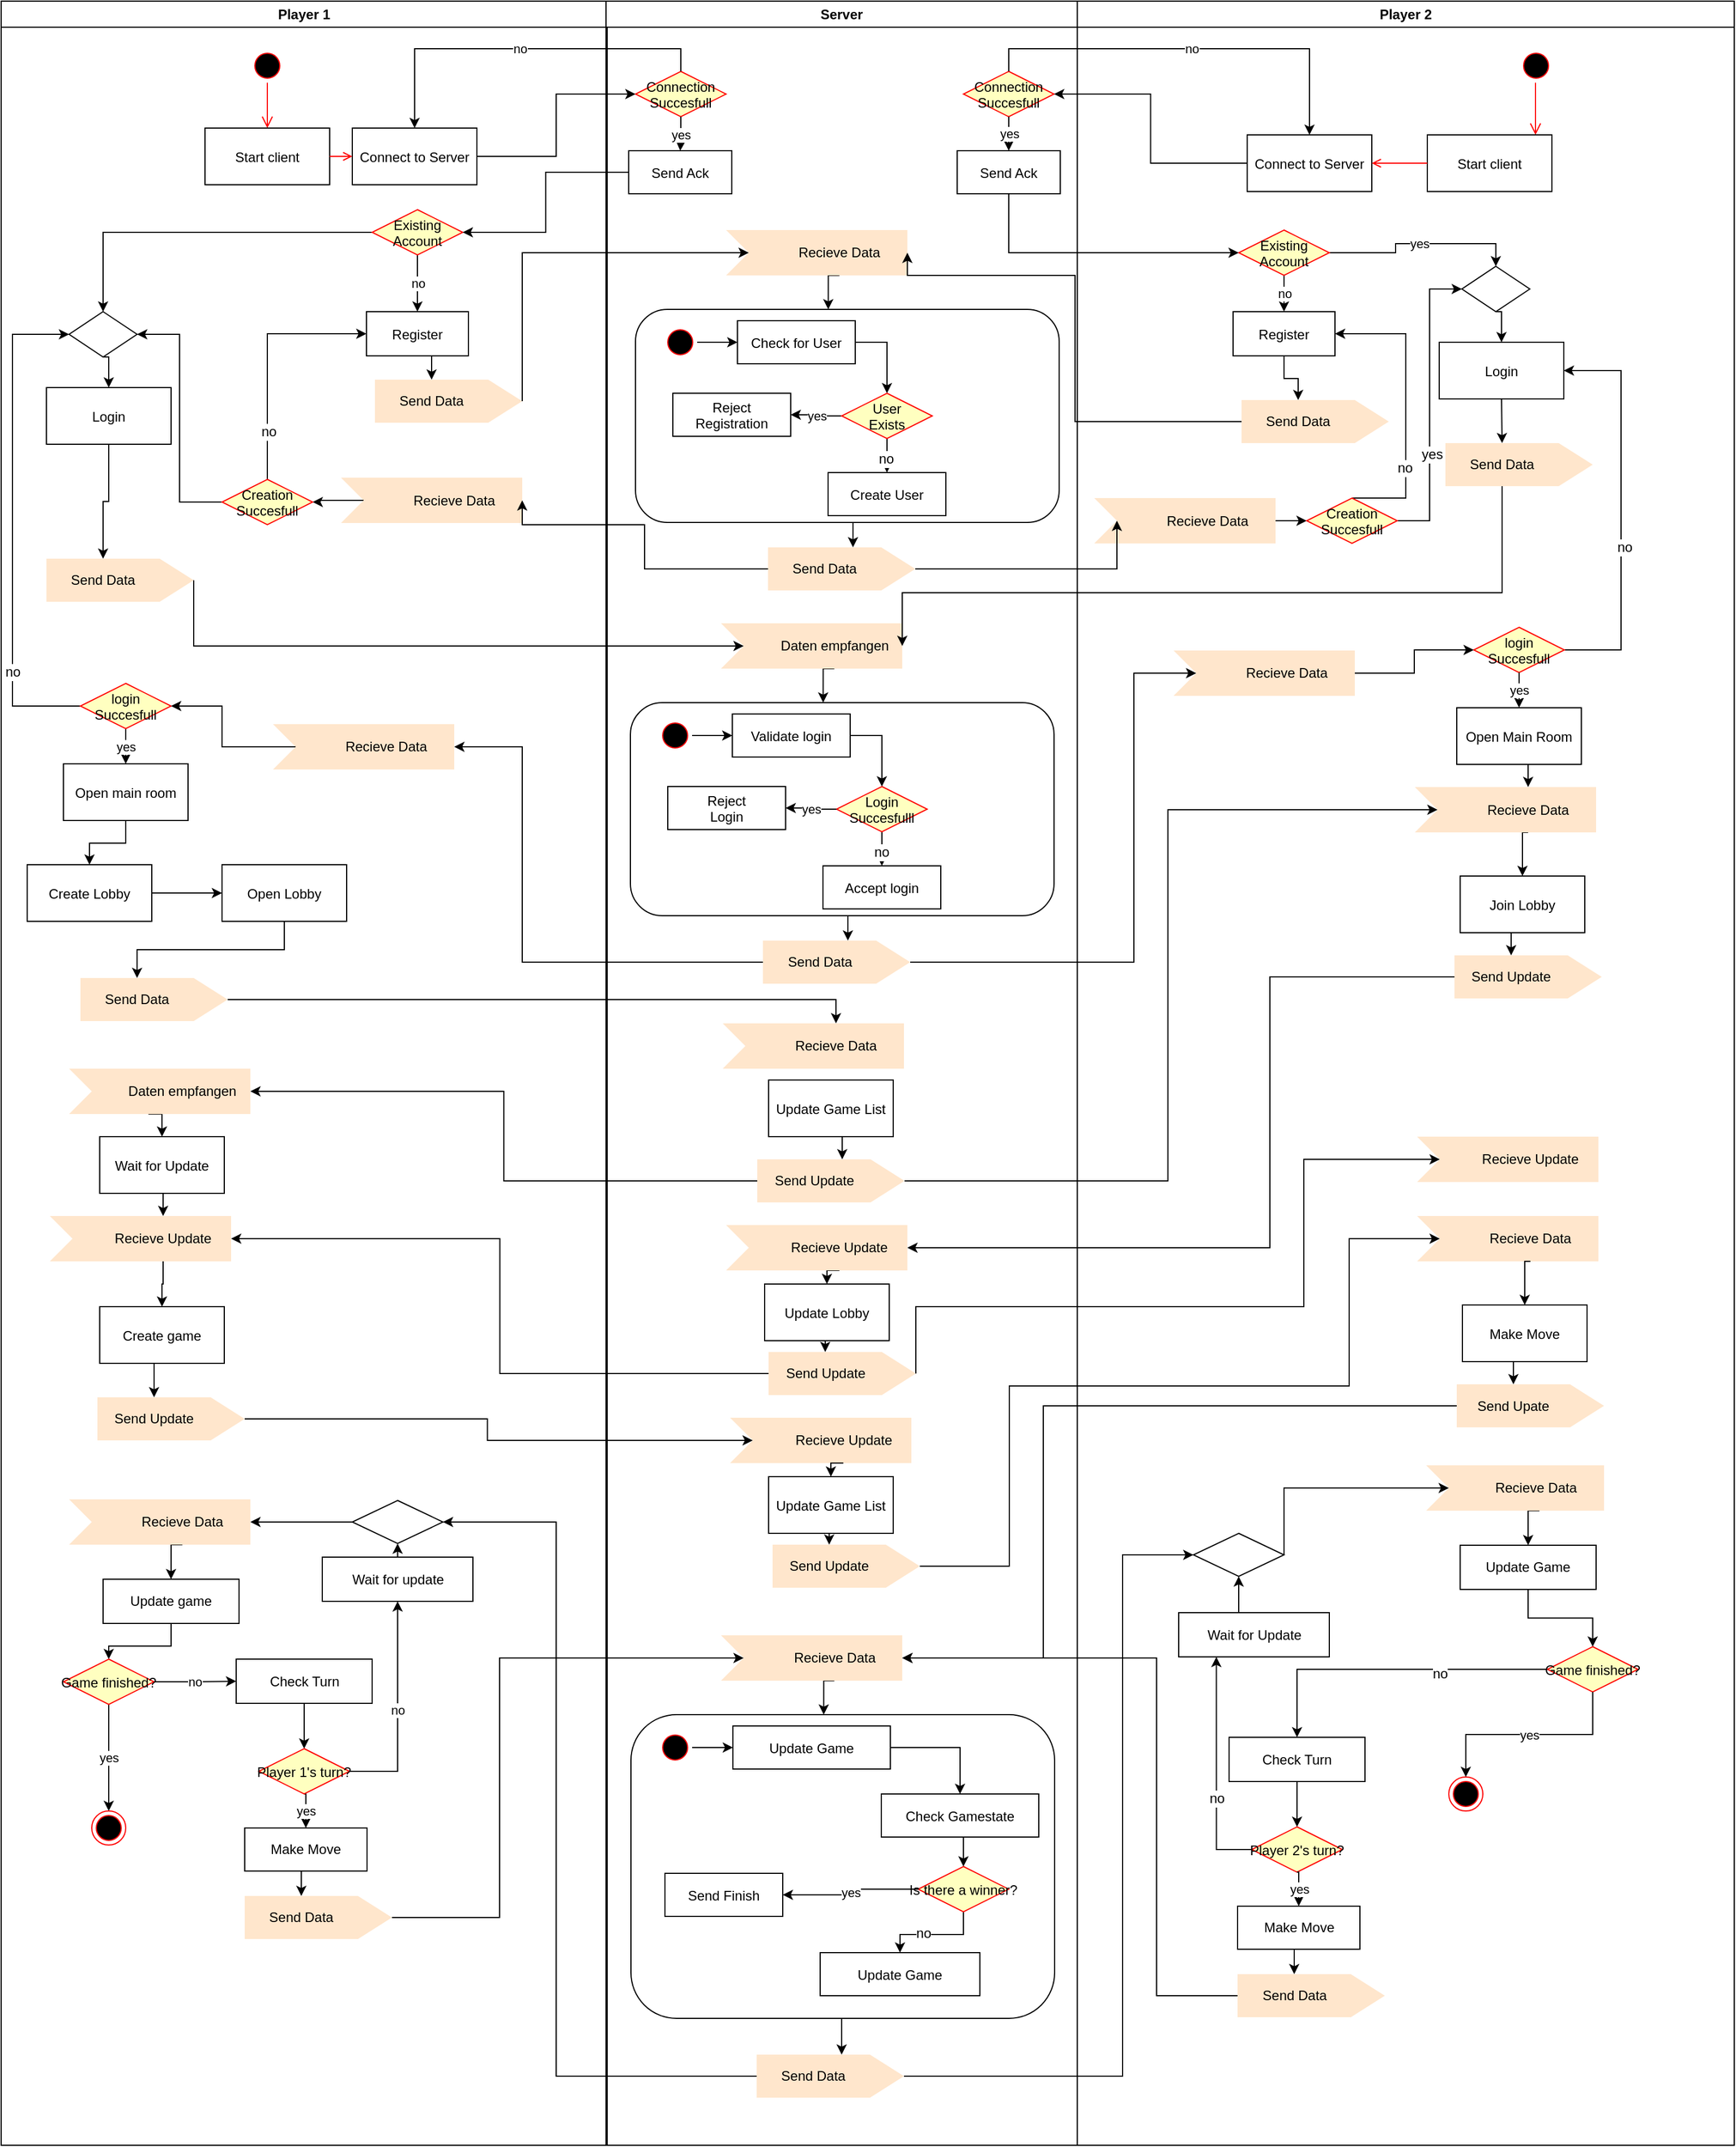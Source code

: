 <mxfile version="12.3.0" type="device" pages="1"><diagram name="Page-1" id="e7e014a7-5840-1c2e-5031-d8a46d1fe8dd"><mxGraphModel dx="2591" dy="713" grid="1" gridSize="10" guides="1" tooltips="1" connect="1" arrows="1" fold="1" page="1" pageScale="1" pageWidth="1169" pageHeight="826" background="#ffffff" math="0" shadow="0"><root><mxCell id="0"/><mxCell id="1" parent="0"/><mxCell id="2" value="Player 1" style="swimlane;whiteSpace=wrap" parent="1" vertex="1"><mxGeometry x="-90" y="128" width="535" height="1892" as="geometry"/></mxCell><mxCell id="5" value="" style="ellipse;shape=startState;fillColor=#000000;strokeColor=#ff0000;" parent="2" vertex="1"><mxGeometry x="220" y="42" width="30" height="30" as="geometry"/></mxCell><mxCell id="6" value="" style="edgeStyle=elbowEdgeStyle;elbow=horizontal;verticalAlign=bottom;endArrow=open;endSize=8;strokeColor=#FF0000;endFill=1;rounded=0" parent="2" source="5" target="7" edge="1"><mxGeometry x="220" y="42" as="geometry"><mxPoint x="235" y="112" as="targetPoint"/></mxGeometry></mxCell><mxCell id="7" value="Start client" style="" parent="2" vertex="1"><mxGeometry x="180" y="112" width="110" height="50" as="geometry"/></mxCell><mxCell id="8" value="Connect to Server" style="" parent="2" vertex="1"><mxGeometry x="310" y="112" width="110" height="50" as="geometry"/></mxCell><mxCell id="9" value="" style="endArrow=open;strokeColor=#FF0000;endFill=1;rounded=0" parent="2" source="7" target="8" edge="1"><mxGeometry relative="1" as="geometry"/></mxCell><mxCell id="hC6fl00HBJ2-BpnTHaic-52" value="no" style="edgeStyle=orthogonalEdgeStyle;rounded=0;orthogonalLoop=1;jettySize=auto;html=1;" edge="1" parent="2" source="hC6fl00HBJ2-BpnTHaic-49" target="hC6fl00HBJ2-BpnTHaic-50"><mxGeometry relative="1" as="geometry"/></mxCell><mxCell id="hC6fl00HBJ2-BpnTHaic-107" style="edgeStyle=orthogonalEdgeStyle;rounded=0;orthogonalLoop=1;jettySize=auto;html=1;exitX=0;exitY=0.5;exitDx=0;exitDy=0;entryX=0.5;entryY=0;entryDx=0;entryDy=0;" edge="1" parent="2" source="hC6fl00HBJ2-BpnTHaic-49" target="hC6fl00HBJ2-BpnTHaic-132"><mxGeometry relative="1" as="geometry"><mxPoint x="90" y="242" as="targetPoint"/></mxGeometry></mxCell><mxCell id="hC6fl00HBJ2-BpnTHaic-49" value="Existing &#10;Account" style="rhombus;fillColor=#ffffc0;strokeColor=#ff0000;" vertex="1" parent="2"><mxGeometry x="327.5" y="184" width="80" height="40" as="geometry"/></mxCell><mxCell id="hC6fl00HBJ2-BpnTHaic-102" style="edgeStyle=orthogonalEdgeStyle;rounded=0;orthogonalLoop=1;jettySize=auto;html=1;exitX=0.5;exitY=1;exitDx=0;exitDy=0;entryX=0.5;entryY=0;entryDx=0;entryDy=0;" edge="1" parent="2" source="hC6fl00HBJ2-BpnTHaic-50" target="hC6fl00HBJ2-BpnTHaic-84"><mxGeometry relative="1" as="geometry"/></mxCell><mxCell id="hC6fl00HBJ2-BpnTHaic-50" value="Register" style="" vertex="1" parent="2"><mxGeometry x="322.5" y="274" width="90" height="39" as="geometry"/></mxCell><mxCell id="hC6fl00HBJ2-BpnTHaic-129" style="edgeStyle=orthogonalEdgeStyle;rounded=0;orthogonalLoop=1;jettySize=auto;html=1;exitX=0.5;exitY=1;exitDx=0;exitDy=0;entryX=0.5;entryY=0;entryDx=0;entryDy=0;" edge="1" parent="2" source="hC6fl00HBJ2-BpnTHaic-51" target="hC6fl00HBJ2-BpnTHaic-127"><mxGeometry relative="1" as="geometry"/></mxCell><mxCell id="hC6fl00HBJ2-BpnTHaic-51" value="Login" style="" vertex="1" parent="2"><mxGeometry x="40" y="341" width="110" height="50" as="geometry"/></mxCell><mxCell id="hC6fl00HBJ2-BpnTHaic-84" value="Send Data" style="rounded=0;whiteSpace=wrap;html=1;fillColor=#ffe6cc;strokeColor=none;" vertex="1" parent="2"><mxGeometry x="330" y="334" width="100" height="38" as="geometry"/></mxCell><mxCell id="hC6fl00HBJ2-BpnTHaic-85" value="" style="triangle;whiteSpace=wrap;html=1;strokeColor=none;fillColor=#ffe6cc;" vertex="1" parent="2"><mxGeometry x="430" y="334" width="30" height="38" as="geometry"/></mxCell><mxCell id="hC6fl00HBJ2-BpnTHaic-98" value="" style="triangle;whiteSpace=wrap;html=1;strokeColor=none;rotation=90;fillColor=#ffe6cc;" vertex="1" parent="2"><mxGeometry x="320" y="400.5" width="40" height="80" as="geometry"/></mxCell><mxCell id="hC6fl00HBJ2-BpnTHaic-104" style="edgeStyle=orthogonalEdgeStyle;rounded=0;orthogonalLoop=1;jettySize=auto;html=1;exitX=0.5;exitY=0;exitDx=0;exitDy=0;entryX=1;entryY=0.5;entryDx=0;entryDy=0;" edge="1" parent="2" source="hC6fl00HBJ2-BpnTHaic-99" target="hC6fl00HBJ2-BpnTHaic-103"><mxGeometry relative="1" as="geometry"/></mxCell><mxCell id="hC6fl00HBJ2-BpnTHaic-99" value="" style="triangle;whiteSpace=wrap;html=1;strokeColor=none;rotation=-90;fillColor=#ffe6cc;" vertex="1" parent="2"><mxGeometry x="320" y="400.5" width="40" height="80" as="geometry"/></mxCell><mxCell id="hC6fl00HBJ2-BpnTHaic-97" value="Recieve Data" style="rounded=0;whiteSpace=wrap;html=1;strokeColor=none;fillColor=#ffe6cc;" vertex="1" parent="2"><mxGeometry x="340" y="420.5" width="120" height="40" as="geometry"/></mxCell><mxCell id="hC6fl00HBJ2-BpnTHaic-105" style="edgeStyle=orthogonalEdgeStyle;rounded=0;orthogonalLoop=1;jettySize=auto;html=1;exitX=0.5;exitY=0;exitDx=0;exitDy=0;entryX=0;entryY=0.5;entryDx=0;entryDy=0;" edge="1" parent="2" source="hC6fl00HBJ2-BpnTHaic-103" target="hC6fl00HBJ2-BpnTHaic-50"><mxGeometry relative="1" as="geometry"/></mxCell><mxCell id="hC6fl00HBJ2-BpnTHaic-106" value="no" style="text;html=1;align=center;verticalAlign=middle;resizable=0;points=[];;labelBackgroundColor=#ffffff;" vertex="1" connectable="0" parent="hC6fl00HBJ2-BpnTHaic-105"><mxGeometry x="-0.606" y="-1" relative="1" as="geometry"><mxPoint as="offset"/></mxGeometry></mxCell><mxCell id="hC6fl00HBJ2-BpnTHaic-108" style="edgeStyle=orthogonalEdgeStyle;rounded=0;orthogonalLoop=1;jettySize=auto;html=1;exitX=0;exitY=0.5;exitDx=0;exitDy=0;entryX=1;entryY=0.5;entryDx=0;entryDy=0;" edge="1" parent="2" source="hC6fl00HBJ2-BpnTHaic-103" target="hC6fl00HBJ2-BpnTHaic-132"><mxGeometry relative="1" as="geometry"/></mxCell><mxCell id="hC6fl00HBJ2-BpnTHaic-103" value="Creation &#10;Succesfull" style="rhombus;fillColor=#ffffc0;strokeColor=#ff0000;" vertex="1" parent="2"><mxGeometry x="195" y="422" width="80" height="40" as="geometry"/></mxCell><mxCell id="hC6fl00HBJ2-BpnTHaic-127" value="Send Data" style="rounded=0;whiteSpace=wrap;html=1;fillColor=#ffe6cc;strokeColor=none;" vertex="1" parent="2"><mxGeometry x="40" y="492" width="100" height="38" as="geometry"/></mxCell><mxCell id="hC6fl00HBJ2-BpnTHaic-128" value="" style="triangle;whiteSpace=wrap;html=1;strokeColor=none;fillColor=#ffe6cc;" vertex="1" parent="2"><mxGeometry x="140" y="492" width="30" height="38" as="geometry"/></mxCell><mxCell id="hC6fl00HBJ2-BpnTHaic-133" style="edgeStyle=orthogonalEdgeStyle;rounded=0;orthogonalLoop=1;jettySize=auto;html=1;exitX=0;exitY=0.5;exitDx=0;exitDy=0;entryX=0;entryY=0.5;entryDx=0;entryDy=0;" edge="1" parent="2" source="hC6fl00HBJ2-BpnTHaic-131" target="hC6fl00HBJ2-BpnTHaic-132"><mxGeometry relative="1" as="geometry"><Array as="points"><mxPoint x="10" y="622"/><mxPoint x="10" y="294"/></Array></mxGeometry></mxCell><mxCell id="hC6fl00HBJ2-BpnTHaic-136" value="no" style="text;html=1;align=center;verticalAlign=middle;resizable=0;points=[];;labelBackgroundColor=#ffffff;" vertex="1" connectable="0" parent="hC6fl00HBJ2-BpnTHaic-133"><mxGeometry x="-0.587" relative="1" as="geometry"><mxPoint as="offset"/></mxGeometry></mxCell><mxCell id="hC6fl00HBJ2-BpnTHaic-138" value="yes" style="edgeStyle=orthogonalEdgeStyle;rounded=0;orthogonalLoop=1;jettySize=auto;html=1;exitX=0.5;exitY=1;exitDx=0;exitDy=0;entryX=0.5;entryY=0;entryDx=0;entryDy=0;" edge="1" parent="2" source="hC6fl00HBJ2-BpnTHaic-131" target="hC6fl00HBJ2-BpnTHaic-137"><mxGeometry relative="1" as="geometry"/></mxCell><mxCell id="hC6fl00HBJ2-BpnTHaic-131" value="login &#10;Succesfull" style="rhombus;fillColor=#ffffc0;strokeColor=#ff0000;" vertex="1" parent="2"><mxGeometry x="70" y="602" width="80" height="40" as="geometry"/></mxCell><mxCell id="hC6fl00HBJ2-BpnTHaic-134" style="edgeStyle=orthogonalEdgeStyle;rounded=0;orthogonalLoop=1;jettySize=auto;html=1;exitX=0.5;exitY=1;exitDx=0;exitDy=0;entryX=0.5;entryY=0;entryDx=0;entryDy=0;" edge="1" parent="2" source="hC6fl00HBJ2-BpnTHaic-132" target="hC6fl00HBJ2-BpnTHaic-51"><mxGeometry relative="1" as="geometry"/></mxCell><mxCell id="hC6fl00HBJ2-BpnTHaic-132" value="" style="rhombus;" vertex="1" parent="2"><mxGeometry x="60" y="274" width="60" height="40" as="geometry"/></mxCell><mxCell id="hC6fl00HBJ2-BpnTHaic-202" value="" style="edgeStyle=orthogonalEdgeStyle;rounded=0;orthogonalLoop=1;jettySize=auto;html=1;" edge="1" parent="2" source="hC6fl00HBJ2-BpnTHaic-137" target="hC6fl00HBJ2-BpnTHaic-201"><mxGeometry relative="1" as="geometry"/></mxCell><mxCell id="hC6fl00HBJ2-BpnTHaic-137" value="Open main room" style="" vertex="1" parent="2"><mxGeometry x="55" y="673" width="110" height="50" as="geometry"/></mxCell><mxCell id="hC6fl00HBJ2-BpnTHaic-205" style="edgeStyle=orthogonalEdgeStyle;rounded=0;orthogonalLoop=1;jettySize=auto;html=1;exitX=1;exitY=0.5;exitDx=0;exitDy=0;entryX=0;entryY=0.5;entryDx=0;entryDy=0;" edge="1" parent="2" source="hC6fl00HBJ2-BpnTHaic-201" target="hC6fl00HBJ2-BpnTHaic-211"><mxGeometry relative="1" as="geometry"><mxPoint x="110" y="892" as="targetPoint"/></mxGeometry></mxCell><mxCell id="hC6fl00HBJ2-BpnTHaic-201" value="Create Lobby" style="" vertex="1" parent="2"><mxGeometry x="23" y="762" width="110" height="50" as="geometry"/></mxCell><mxCell id="hC6fl00HBJ2-BpnTHaic-190" value="" style="triangle;whiteSpace=wrap;html=1;strokeColor=none;rotation=90;fillColor=#ffe6cc;" vertex="1" parent="2"><mxGeometry x="260" y="618" width="40" height="80" as="geometry"/></mxCell><mxCell id="hC6fl00HBJ2-BpnTHaic-193" style="edgeStyle=orthogonalEdgeStyle;rounded=0;orthogonalLoop=1;jettySize=auto;html=1;exitX=0.5;exitY=0;exitDx=0;exitDy=0;entryX=1;entryY=0.5;entryDx=0;entryDy=0;" edge="1" parent="2" source="hC6fl00HBJ2-BpnTHaic-191" target="hC6fl00HBJ2-BpnTHaic-131"><mxGeometry relative="1" as="geometry"/></mxCell><mxCell id="hC6fl00HBJ2-BpnTHaic-191" value="" style="triangle;whiteSpace=wrap;html=1;strokeColor=none;rotation=-90;fillColor=#ffe6cc;" vertex="1" parent="2"><mxGeometry x="260" y="618" width="40" height="80" as="geometry"/></mxCell><mxCell id="hC6fl00HBJ2-BpnTHaic-192" value="Recieve Data" style="rounded=0;whiteSpace=wrap;html=1;strokeColor=none;fillColor=#ffe6cc;" vertex="1" parent="2"><mxGeometry x="280" y="638" width="120" height="40" as="geometry"/></mxCell><mxCell id="hC6fl00HBJ2-BpnTHaic-203" value="Send Data" style="rounded=0;whiteSpace=wrap;html=1;fillColor=#ffe6cc;strokeColor=none;" vertex="1" parent="2"><mxGeometry x="70" y="862" width="100" height="38" as="geometry"/></mxCell><mxCell id="hC6fl00HBJ2-BpnTHaic-204" value="" style="triangle;whiteSpace=wrap;html=1;strokeColor=none;fillColor=#ffe6cc;" vertex="1" parent="2"><mxGeometry x="170" y="862" width="30" height="38" as="geometry"/></mxCell><mxCell id="hC6fl00HBJ2-BpnTHaic-212" style="edgeStyle=orthogonalEdgeStyle;rounded=0;orthogonalLoop=1;jettySize=auto;html=1;exitX=0.5;exitY=1;exitDx=0;exitDy=0;entryX=0.5;entryY=0;entryDx=0;entryDy=0;" edge="1" parent="2" source="hC6fl00HBJ2-BpnTHaic-211" target="hC6fl00HBJ2-BpnTHaic-203"><mxGeometry relative="1" as="geometry"/></mxCell><mxCell id="hC6fl00HBJ2-BpnTHaic-211" value="Open Lobby" style="" vertex="1" parent="2"><mxGeometry x="195" y="762" width="110" height="50" as="geometry"/></mxCell><mxCell id="hC6fl00HBJ2-BpnTHaic-214" value="" style="triangle;whiteSpace=wrap;html=1;strokeColor=none;rotation=90;fillColor=#ffe6cc;" vertex="1" parent="2"><mxGeometry x="80" y="922" width="40" height="80" as="geometry"/></mxCell><mxCell id="hC6fl00HBJ2-BpnTHaic-215" value="" style="triangle;whiteSpace=wrap;html=1;strokeColor=none;rotation=-90;fillColor=#ffe6cc;" vertex="1" parent="2"><mxGeometry x="80" y="922" width="40" height="80" as="geometry"/></mxCell><mxCell id="hC6fl00HBJ2-BpnTHaic-247" style="edgeStyle=orthogonalEdgeStyle;rounded=0;orthogonalLoop=1;jettySize=auto;html=1;exitX=0.25;exitY=1;exitDx=0;exitDy=0;entryX=0.5;entryY=0;entryDx=0;entryDy=0;" edge="1" parent="2" source="hC6fl00HBJ2-BpnTHaic-216" target="hC6fl00HBJ2-BpnTHaic-246"><mxGeometry relative="1" as="geometry"/></mxCell><mxCell id="hC6fl00HBJ2-BpnTHaic-216" value="Daten empfangen" style="rounded=0;whiteSpace=wrap;html=1;strokeColor=none;fillColor=#ffe6cc;" vertex="1" parent="2"><mxGeometry x="100" y="942" width="120" height="40" as="geometry"/></mxCell><mxCell id="hC6fl00HBJ2-BpnTHaic-243" value="" style="triangle;whiteSpace=wrap;html=1;strokeColor=none;rotation=90;fillColor=#ffe6cc;" vertex="1" parent="2"><mxGeometry x="63" y="1052" width="40" height="80" as="geometry"/></mxCell><mxCell id="hC6fl00HBJ2-BpnTHaic-244" value="" style="triangle;whiteSpace=wrap;html=1;strokeColor=none;rotation=-90;fillColor=#ffe6cc;" vertex="1" parent="2"><mxGeometry x="63" y="1052" width="40" height="80" as="geometry"/></mxCell><mxCell id="hC6fl00HBJ2-BpnTHaic-262" style="edgeStyle=orthogonalEdgeStyle;rounded=0;orthogonalLoop=1;jettySize=auto;html=1;exitX=0.5;exitY=1;exitDx=0;exitDy=0;entryX=0.5;entryY=0;entryDx=0;entryDy=0;" edge="1" parent="2" source="hC6fl00HBJ2-BpnTHaic-245" target="hC6fl00HBJ2-BpnTHaic-261"><mxGeometry relative="1" as="geometry"/></mxCell><mxCell id="hC6fl00HBJ2-BpnTHaic-245" value="Recieve Update" style="rounded=0;whiteSpace=wrap;html=1;strokeColor=none;fillColor=#ffe6cc;" vertex="1" parent="2"><mxGeometry x="83" y="1072" width="120" height="40" as="geometry"/></mxCell><mxCell id="hC6fl00HBJ2-BpnTHaic-248" style="edgeStyle=orthogonalEdgeStyle;rounded=0;orthogonalLoop=1;jettySize=auto;html=1;exitX=0.5;exitY=1;exitDx=0;exitDy=0;entryX=0.5;entryY=0;entryDx=0;entryDy=0;" edge="1" parent="2" source="hC6fl00HBJ2-BpnTHaic-246" target="hC6fl00HBJ2-BpnTHaic-245"><mxGeometry relative="1" as="geometry"/></mxCell><mxCell id="hC6fl00HBJ2-BpnTHaic-246" value="Wait for Update" style="" vertex="1" parent="2"><mxGeometry x="87" y="1002" width="110" height="50" as="geometry"/></mxCell><mxCell id="hC6fl00HBJ2-BpnTHaic-265" style="edgeStyle=orthogonalEdgeStyle;rounded=0;orthogonalLoop=1;jettySize=auto;html=1;exitX=0.5;exitY=1;exitDx=0;exitDy=0;entryX=0.5;entryY=0;entryDx=0;entryDy=0;" edge="1" parent="2" source="hC6fl00HBJ2-BpnTHaic-261" target="hC6fl00HBJ2-BpnTHaic-263"><mxGeometry relative="1" as="geometry"/></mxCell><mxCell id="hC6fl00HBJ2-BpnTHaic-261" value="Create game" style="" vertex="1" parent="2"><mxGeometry x="87" y="1152" width="110" height="50" as="geometry"/></mxCell><mxCell id="hC6fl00HBJ2-BpnTHaic-263" value="Send Update" style="rounded=0;whiteSpace=wrap;html=1;fillColor=#ffe6cc;strokeColor=none;" vertex="1" parent="2"><mxGeometry x="85" y="1232" width="100" height="38" as="geometry"/></mxCell><mxCell id="hC6fl00HBJ2-BpnTHaic-264" value="" style="triangle;whiteSpace=wrap;html=1;strokeColor=none;fillColor=#ffe6cc;" vertex="1" parent="2"><mxGeometry x="185" y="1232" width="30" height="38" as="geometry"/></mxCell><mxCell id="hC6fl00HBJ2-BpnTHaic-330" style="edgeStyle=orthogonalEdgeStyle;rounded=0;orthogonalLoop=1;jettySize=auto;html=1;exitX=0.5;exitY=1;exitDx=0;exitDy=0;entryX=0.5;entryY=0;entryDx=0;entryDy=0;" edge="1" parent="2" source="hC6fl00HBJ2-BpnTHaic-304" target="hC6fl00HBJ2-BpnTHaic-308"><mxGeometry relative="1" as="geometry"/></mxCell><mxCell id="hC6fl00HBJ2-BpnTHaic-304" value="Update game" style="rounded=0;whiteSpace=wrap;html=1;strokeColor=#000000;fillColor=#ffffff;" vertex="1" parent="2"><mxGeometry x="90" y="1392.5" width="120" height="39" as="geometry"/></mxCell><mxCell id="hC6fl00HBJ2-BpnTHaic-305" value="" style="triangle;whiteSpace=wrap;html=1;strokeColor=none;rotation=90;fillColor=#ffe6cc;" vertex="1" parent="2"><mxGeometry x="80" y="1302" width="40" height="80" as="geometry"/></mxCell><mxCell id="hC6fl00HBJ2-BpnTHaic-306" value="" style="triangle;whiteSpace=wrap;html=1;strokeColor=none;rotation=-90;fillColor=#ffe6cc;" vertex="1" parent="2"><mxGeometry x="80" y="1302" width="40" height="80" as="geometry"/></mxCell><mxCell id="hC6fl00HBJ2-BpnTHaic-331" style="edgeStyle=orthogonalEdgeStyle;rounded=0;orthogonalLoop=1;jettySize=auto;html=1;exitX=0.5;exitY=1;exitDx=0;exitDy=0;entryX=0.5;entryY=0;entryDx=0;entryDy=0;" edge="1" parent="2" source="hC6fl00HBJ2-BpnTHaic-307" target="hC6fl00HBJ2-BpnTHaic-304"><mxGeometry relative="1" as="geometry"/></mxCell><mxCell id="hC6fl00HBJ2-BpnTHaic-307" value="Recieve Data" style="rounded=0;whiteSpace=wrap;html=1;strokeColor=none;fillColor=#ffe6cc;" vertex="1" parent="2"><mxGeometry x="100" y="1322" width="120" height="40" as="geometry"/></mxCell><mxCell id="hC6fl00HBJ2-BpnTHaic-313" value="yes" style="edgeStyle=orthogonalEdgeStyle;rounded=0;orthogonalLoop=1;jettySize=auto;html=1;exitX=0.5;exitY=1;exitDx=0;exitDy=0;entryX=0.5;entryY=0;entryDx=0;entryDy=0;" edge="1" parent="2" source="hC6fl00HBJ2-BpnTHaic-308" target="hC6fl00HBJ2-BpnTHaic-310"><mxGeometry relative="1" as="geometry"/></mxCell><mxCell id="hC6fl00HBJ2-BpnTHaic-329" value="no" style="edgeStyle=orthogonalEdgeStyle;rounded=0;orthogonalLoop=1;jettySize=auto;html=1;exitX=1;exitY=0.5;exitDx=0;exitDy=0;entryX=0;entryY=0.5;entryDx=0;entryDy=0;" edge="1" parent="2" source="hC6fl00HBJ2-BpnTHaic-308" target="hC6fl00HBJ2-BpnTHaic-314"><mxGeometry relative="1" as="geometry"/></mxCell><mxCell id="hC6fl00HBJ2-BpnTHaic-308" value="Game finished?" style="rhombus;fillColor=#ffffc0;strokeColor=#ff0000;" vertex="1" parent="2"><mxGeometry x="55" y="1463" width="80" height="40" as="geometry"/></mxCell><mxCell id="hC6fl00HBJ2-BpnTHaic-310" value="" style="ellipse;shape=endState;fillColor=#000000;strokeColor=#ff0000" vertex="1" parent="2"><mxGeometry x="80" y="1597" width="30" height="30" as="geometry"/></mxCell><mxCell id="hC6fl00HBJ2-BpnTHaic-316" style="edgeStyle=orthogonalEdgeStyle;rounded=0;orthogonalLoop=1;jettySize=auto;html=1;exitX=0.5;exitY=1;exitDx=0;exitDy=0;entryX=0.5;entryY=0;entryDx=0;entryDy=0;" edge="1" parent="2" source="hC6fl00HBJ2-BpnTHaic-314" target="hC6fl00HBJ2-BpnTHaic-315"><mxGeometry relative="1" as="geometry"/></mxCell><mxCell id="hC6fl00HBJ2-BpnTHaic-314" value="Check Turn" style="rounded=0;whiteSpace=wrap;html=1;strokeColor=#000000;fillColor=#ffffff;" vertex="1" parent="2"><mxGeometry x="207.5" y="1463" width="120" height="39" as="geometry"/></mxCell><mxCell id="hC6fl00HBJ2-BpnTHaic-322" value="yes" style="edgeStyle=orthogonalEdgeStyle;rounded=0;orthogonalLoop=1;jettySize=auto;html=1;exitX=0.5;exitY=1;exitDx=0;exitDy=0;entryX=0.5;entryY=0;entryDx=0;entryDy=0;" edge="1" parent="2" source="hC6fl00HBJ2-BpnTHaic-315" target="hC6fl00HBJ2-BpnTHaic-317"><mxGeometry relative="1" as="geometry"/></mxCell><mxCell id="hC6fl00HBJ2-BpnTHaic-315" value="Player 1's turn?" style="rhombus;fillColor=#ffffc0;strokeColor=#ff0000;" vertex="1" parent="2"><mxGeometry x="227.5" y="1542" width="80" height="40" as="geometry"/></mxCell><mxCell id="hC6fl00HBJ2-BpnTHaic-320" style="edgeStyle=orthogonalEdgeStyle;rounded=0;orthogonalLoop=1;jettySize=auto;html=1;exitX=0.5;exitY=1;exitDx=0;exitDy=0;entryX=0.5;entryY=0;entryDx=0;entryDy=0;" edge="1" parent="2" source="hC6fl00HBJ2-BpnTHaic-317" target="hC6fl00HBJ2-BpnTHaic-318"><mxGeometry relative="1" as="geometry"/></mxCell><mxCell id="hC6fl00HBJ2-BpnTHaic-317" value="Make Move" style="rounded=0;whiteSpace=wrap;html=1;strokeColor=#000000;fillColor=#ffffff;" vertex="1" parent="2"><mxGeometry x="215" y="1612" width="108" height="38" as="geometry"/></mxCell><mxCell id="hC6fl00HBJ2-BpnTHaic-318" value="Send Data" style="rounded=0;whiteSpace=wrap;html=1;fillColor=#ffe6cc;strokeColor=none;" vertex="1" parent="2"><mxGeometry x="215" y="1672" width="100" height="38" as="geometry"/></mxCell><mxCell id="hC6fl00HBJ2-BpnTHaic-319" value="" style="triangle;whiteSpace=wrap;html=1;strokeColor=none;fillColor=#ffe6cc;" vertex="1" parent="2"><mxGeometry x="315" y="1672" width="30" height="38" as="geometry"/></mxCell><mxCell id="hC6fl00HBJ2-BpnTHaic-326" style="edgeStyle=orthogonalEdgeStyle;rounded=0;orthogonalLoop=1;jettySize=auto;html=1;exitX=0;exitY=0.5;exitDx=0;exitDy=0;entryX=1;entryY=0.5;entryDx=0;entryDy=0;" edge="1" parent="2" source="hC6fl00HBJ2-BpnTHaic-324" target="hC6fl00HBJ2-BpnTHaic-307"><mxGeometry relative="1" as="geometry"/></mxCell><mxCell id="hC6fl00HBJ2-BpnTHaic-324" value="" style="rhombus;whiteSpace=wrap;html=1;strokeColor=#000000;fillColor=#ffffff;" vertex="1" parent="2"><mxGeometry x="310" y="1323" width="80" height="38" as="geometry"/></mxCell><mxCell id="hC6fl00HBJ2-BpnTHaic-323" value="no" style="edgeStyle=orthogonalEdgeStyle;rounded=0;orthogonalLoop=1;jettySize=auto;html=1;exitX=1;exitY=0.5;exitDx=0;exitDy=0;entryX=0.5;entryY=1;entryDx=0;entryDy=0;" edge="1" parent="2" source="hC6fl00HBJ2-BpnTHaic-315" target="hC6fl00HBJ2-BpnTHaic-327"><mxGeometry relative="1" as="geometry"><mxPoint x="350" y="1442" as="targetPoint"/></mxGeometry></mxCell><mxCell id="hC6fl00HBJ2-BpnTHaic-328" style="edgeStyle=orthogonalEdgeStyle;rounded=0;orthogonalLoop=1;jettySize=auto;html=1;exitX=0.5;exitY=0;exitDx=0;exitDy=0;entryX=0.5;entryY=1;entryDx=0;entryDy=0;" edge="1" parent="2" source="hC6fl00HBJ2-BpnTHaic-327" target="hC6fl00HBJ2-BpnTHaic-324"><mxGeometry relative="1" as="geometry"/></mxCell><mxCell id="hC6fl00HBJ2-BpnTHaic-327" value="Wait for update" style="rounded=0;whiteSpace=wrap;html=1;strokeColor=#000000;fillColor=#ffffff;" vertex="1" parent="2"><mxGeometry x="283.5" y="1373" width="133" height="39" as="geometry"/></mxCell><mxCell id="3" value="Player 2" style="swimlane;whiteSpace=wrap" parent="1" vertex="1"><mxGeometry x="860" y="128" width="580" height="1892" as="geometry"/></mxCell><mxCell id="hC6fl00HBJ2-BpnTHaic-139" value="" style="ellipse;shape=startState;fillColor=#000000;strokeColor=#ff0000;" vertex="1" parent="3"><mxGeometry x="390" y="42" width="30" height="30" as="geometry"/></mxCell><mxCell id="hC6fl00HBJ2-BpnTHaic-140" value="" style="edgeStyle=elbowEdgeStyle;elbow=horizontal;verticalAlign=bottom;endArrow=open;endSize=8;strokeColor=#FF0000;endFill=1;rounded=0" edge="1" parent="3" source="hC6fl00HBJ2-BpnTHaic-139" target="hC6fl00HBJ2-BpnTHaic-141"><mxGeometry x="150" y="-80" as="geometry"><mxPoint x="165" y="-10" as="targetPoint"/></mxGeometry></mxCell><mxCell id="hC6fl00HBJ2-BpnTHaic-141" value="Start client" style="" vertex="1" parent="3"><mxGeometry x="309" y="118" width="110" height="50" as="geometry"/></mxCell><mxCell id="hC6fl00HBJ2-BpnTHaic-142" value="Connect to Server" style="" vertex="1" parent="3"><mxGeometry x="150" y="118" width="110" height="50" as="geometry"/></mxCell><mxCell id="hC6fl00HBJ2-BpnTHaic-143" value="" style="endArrow=open;strokeColor=#FF0000;endFill=1;rounded=0" edge="1" parent="3" source="hC6fl00HBJ2-BpnTHaic-141" target="hC6fl00HBJ2-BpnTHaic-142"><mxGeometry relative="1" as="geometry"/></mxCell><mxCell id="hC6fl00HBJ2-BpnTHaic-176" value="yes" style="edgeStyle=orthogonalEdgeStyle;rounded=0;orthogonalLoop=1;jettySize=auto;html=1;exitX=1;exitY=0.5;exitDx=0;exitDy=0;entryX=0.5;entryY=0;entryDx=0;entryDy=0;" edge="1" parent="3" source="hC6fl00HBJ2-BpnTHaic-151" target="hC6fl00HBJ2-BpnTHaic-173"><mxGeometry relative="1" as="geometry"/></mxCell><mxCell id="hC6fl00HBJ2-BpnTHaic-178" value="no" style="edgeStyle=orthogonalEdgeStyle;rounded=0;orthogonalLoop=1;jettySize=auto;html=1;exitX=0.5;exitY=1;exitDx=0;exitDy=0;entryX=0.5;entryY=0;entryDx=0;entryDy=0;" edge="1" parent="3" source="hC6fl00HBJ2-BpnTHaic-151" target="hC6fl00HBJ2-BpnTHaic-153"><mxGeometry relative="1" as="geometry"/></mxCell><mxCell id="hC6fl00HBJ2-BpnTHaic-151" value="Existing &#10;Account" style="rhombus;fillColor=#ffffc0;strokeColor=#ff0000;" vertex="1" parent="3"><mxGeometry x="142.5" y="202" width="80" height="40" as="geometry"/></mxCell><mxCell id="hC6fl00HBJ2-BpnTHaic-179" style="edgeStyle=orthogonalEdgeStyle;rounded=0;orthogonalLoop=1;jettySize=auto;html=1;exitX=0.5;exitY=1;exitDx=0;exitDy=0;entryX=0.5;entryY=0;entryDx=0;entryDy=0;" edge="1" parent="3" source="hC6fl00HBJ2-BpnTHaic-153" target="hC6fl00HBJ2-BpnTHaic-156"><mxGeometry relative="1" as="geometry"/></mxCell><mxCell id="hC6fl00HBJ2-BpnTHaic-153" value="Register" style="" vertex="1" parent="3"><mxGeometry x="137.5" y="274" width="90" height="39" as="geometry"/></mxCell><mxCell id="hC6fl00HBJ2-BpnTHaic-188" style="edgeStyle=orthogonalEdgeStyle;rounded=0;orthogonalLoop=1;jettySize=auto;html=1;exitX=0.5;exitY=1;exitDx=0;exitDy=0;entryX=0.5;entryY=0;entryDx=0;entryDy=0;" edge="1" parent="3" source="hC6fl00HBJ2-BpnTHaic-155" target="hC6fl00HBJ2-BpnTHaic-166"><mxGeometry relative="1" as="geometry"/></mxCell><mxCell id="hC6fl00HBJ2-BpnTHaic-155" value="Login" style="" vertex="1" parent="3"><mxGeometry x="319.5" y="301" width="110" height="50" as="geometry"/></mxCell><mxCell id="hC6fl00HBJ2-BpnTHaic-156" value="Send Data" style="rounded=0;whiteSpace=wrap;html=1;fillColor=#ffe6cc;strokeColor=none;" vertex="1" parent="3"><mxGeometry x="145" y="352" width="100" height="38" as="geometry"/></mxCell><mxCell id="hC6fl00HBJ2-BpnTHaic-157" value="" style="triangle;whiteSpace=wrap;html=1;strokeColor=none;fillColor=#ffe6cc;" vertex="1" parent="3"><mxGeometry x="245" y="352" width="30" height="38" as="geometry"/></mxCell><mxCell id="hC6fl00HBJ2-BpnTHaic-158" value="" style="triangle;whiteSpace=wrap;html=1;strokeColor=none;rotation=90;fillColor=#ffe6cc;" vertex="1" parent="3"><mxGeometry x="35" y="418.5" width="40" height="80" as="geometry"/></mxCell><mxCell id="hC6fl00HBJ2-BpnTHaic-160" value="" style="triangle;whiteSpace=wrap;html=1;strokeColor=none;rotation=-90;fillColor=#ffe6cc;" vertex="1" parent="3"><mxGeometry x="35" y="418.5" width="40" height="80" as="geometry"/></mxCell><mxCell id="hC6fl00HBJ2-BpnTHaic-183" style="edgeStyle=orthogonalEdgeStyle;rounded=0;orthogonalLoop=1;jettySize=auto;html=1;exitX=1;exitY=0.5;exitDx=0;exitDy=0;entryX=0;entryY=0.5;entryDx=0;entryDy=0;" edge="1" parent="3" source="hC6fl00HBJ2-BpnTHaic-161" target="hC6fl00HBJ2-BpnTHaic-165"><mxGeometry relative="1" as="geometry"/></mxCell><mxCell id="hC6fl00HBJ2-BpnTHaic-161" value="Recieve Data" style="rounded=0;whiteSpace=wrap;html=1;strokeColor=none;fillColor=#ffe6cc;" vertex="1" parent="3"><mxGeometry x="55" y="438.5" width="120" height="40" as="geometry"/></mxCell><mxCell id="hC6fl00HBJ2-BpnTHaic-184" style="edgeStyle=orthogonalEdgeStyle;rounded=0;orthogonalLoop=1;jettySize=auto;html=1;exitX=0.5;exitY=0;exitDx=0;exitDy=0;entryX=1;entryY=0.5;entryDx=0;entryDy=0;" edge="1" parent="3" source="hC6fl00HBJ2-BpnTHaic-165" target="hC6fl00HBJ2-BpnTHaic-153"><mxGeometry relative="1" as="geometry"><Array as="points"><mxPoint x="290" y="439"/><mxPoint x="290" y="294"/></Array></mxGeometry></mxCell><mxCell id="hC6fl00HBJ2-BpnTHaic-186" value="no" style="text;html=1;align=center;verticalAlign=middle;resizable=0;points=[];;labelBackgroundColor=#ffffff;" vertex="1" connectable="0" parent="hC6fl00HBJ2-BpnTHaic-184"><mxGeometry x="-0.638" y="27" relative="1" as="geometry"><mxPoint as="offset"/></mxGeometry></mxCell><mxCell id="hC6fl00HBJ2-BpnTHaic-185" style="edgeStyle=orthogonalEdgeStyle;rounded=0;orthogonalLoop=1;jettySize=auto;html=1;exitX=1;exitY=0.5;exitDx=0;exitDy=0;entryX=0;entryY=0.5;entryDx=0;entryDy=0;" edge="1" parent="3" source="hC6fl00HBJ2-BpnTHaic-165" target="hC6fl00HBJ2-BpnTHaic-173"><mxGeometry relative="1" as="geometry"/></mxCell><mxCell id="hC6fl00HBJ2-BpnTHaic-187" value="yes" style="text;html=1;align=center;verticalAlign=middle;resizable=0;points=[];;labelBackgroundColor=#ffffff;" vertex="1" connectable="0" parent="hC6fl00HBJ2-BpnTHaic-185"><mxGeometry x="-0.336" y="-2" relative="1" as="geometry"><mxPoint as="offset"/></mxGeometry></mxCell><mxCell id="hC6fl00HBJ2-BpnTHaic-165" value="Creation &#10;Succesfull" style="rhombus;fillColor=#ffffc0;strokeColor=#ff0000;" vertex="1" parent="3"><mxGeometry x="202.5" y="438.5" width="80" height="40" as="geometry"/></mxCell><mxCell id="hC6fl00HBJ2-BpnTHaic-166" value="Send Data" style="rounded=0;whiteSpace=wrap;html=1;fillColor=#ffe6cc;strokeColor=none;" vertex="1" parent="3"><mxGeometry x="325" y="390" width="100" height="38" as="geometry"/></mxCell><mxCell id="hC6fl00HBJ2-BpnTHaic-167" value="" style="triangle;whiteSpace=wrap;html=1;strokeColor=none;fillColor=#ffe6cc;" vertex="1" parent="3"><mxGeometry x="425" y="390" width="30" height="38" as="geometry"/></mxCell><mxCell id="hC6fl00HBJ2-BpnTHaic-199" style="edgeStyle=orthogonalEdgeStyle;rounded=0;orthogonalLoop=1;jettySize=auto;html=1;exitX=1;exitY=0.5;exitDx=0;exitDy=0;entryX=1;entryY=0.5;entryDx=0;entryDy=0;" edge="1" parent="3" source="hC6fl00HBJ2-BpnTHaic-171" target="hC6fl00HBJ2-BpnTHaic-155"><mxGeometry relative="1" as="geometry"><Array as="points"><mxPoint x="480" y="573"/><mxPoint x="480" y="326"/></Array></mxGeometry></mxCell><mxCell id="hC6fl00HBJ2-BpnTHaic-200" value="no" style="text;html=1;align=center;verticalAlign=middle;resizable=0;points=[];;labelBackgroundColor=#ffffff;" vertex="1" connectable="0" parent="hC6fl00HBJ2-BpnTHaic-199"><mxGeometry x="-0.187" y="-3" relative="1" as="geometry"><mxPoint as="offset"/></mxGeometry></mxCell><mxCell id="hC6fl00HBJ2-BpnTHaic-171" value="login &#10;Succesfull" style="rhombus;fillColor=#ffffc0;strokeColor=#ff0000;" vertex="1" parent="3"><mxGeometry x="350" y="552.5" width="80" height="40" as="geometry"/></mxCell><mxCell id="hC6fl00HBJ2-BpnTHaic-177" style="edgeStyle=orthogonalEdgeStyle;rounded=0;orthogonalLoop=1;jettySize=auto;html=1;exitX=0.5;exitY=1;exitDx=0;exitDy=0;entryX=0.5;entryY=0;entryDx=0;entryDy=0;" edge="1" parent="3" source="hC6fl00HBJ2-BpnTHaic-173" target="hC6fl00HBJ2-BpnTHaic-155"><mxGeometry relative="1" as="geometry"/></mxCell><mxCell id="hC6fl00HBJ2-BpnTHaic-173" value="" style="rhombus;" vertex="1" parent="3"><mxGeometry x="339.5" y="234" width="60" height="40" as="geometry"/></mxCell><mxCell id="hC6fl00HBJ2-BpnTHaic-226" style="edgeStyle=orthogonalEdgeStyle;rounded=0;orthogonalLoop=1;jettySize=auto;html=1;exitX=0.5;exitY=1;exitDx=0;exitDy=0;entryX=0.5;entryY=0;entryDx=0;entryDy=0;" edge="1" parent="3" source="hC6fl00HBJ2-BpnTHaic-174" target="hC6fl00HBJ2-BpnTHaic-223"><mxGeometry relative="1" as="geometry"/></mxCell><mxCell id="hC6fl00HBJ2-BpnTHaic-174" value="Open Main Room" style="" vertex="1" parent="3"><mxGeometry x="335" y="623.5" width="110" height="50" as="geometry"/></mxCell><mxCell id="hC6fl00HBJ2-BpnTHaic-170" value="yes" style="edgeStyle=orthogonalEdgeStyle;rounded=0;orthogonalLoop=1;jettySize=auto;html=1;exitX=0.5;exitY=1;exitDx=0;exitDy=0;entryX=0.5;entryY=0;entryDx=0;entryDy=0;" edge="1" parent="3" source="hC6fl00HBJ2-BpnTHaic-171" target="hC6fl00HBJ2-BpnTHaic-174"><mxGeometry relative="1" as="geometry"/></mxCell><mxCell id="hC6fl00HBJ2-BpnTHaic-194" value="" style="triangle;whiteSpace=wrap;html=1;strokeColor=none;rotation=90;fillColor=#ffe6cc;" vertex="1" parent="3"><mxGeometry x="105" y="553" width="40" height="80" as="geometry"/></mxCell><mxCell id="hC6fl00HBJ2-BpnTHaic-195" value="" style="triangle;whiteSpace=wrap;html=1;strokeColor=none;rotation=-90;fillColor=#ffe6cc;" vertex="1" parent="3"><mxGeometry x="105" y="553" width="40" height="80" as="geometry"/></mxCell><mxCell id="hC6fl00HBJ2-BpnTHaic-198" style="edgeStyle=orthogonalEdgeStyle;rounded=0;orthogonalLoop=1;jettySize=auto;html=1;exitX=1;exitY=0.5;exitDx=0;exitDy=0;entryX=0;entryY=0.5;entryDx=0;entryDy=0;" edge="1" parent="3" source="hC6fl00HBJ2-BpnTHaic-196" target="hC6fl00HBJ2-BpnTHaic-171"><mxGeometry relative="1" as="geometry"/></mxCell><mxCell id="hC6fl00HBJ2-BpnTHaic-196" value="Recieve Data" style="rounded=0;whiteSpace=wrap;html=1;strokeColor=none;fillColor=#ffe6cc;" vertex="1" parent="3"><mxGeometry x="125" y="573" width="120" height="40" as="geometry"/></mxCell><mxCell id="hC6fl00HBJ2-BpnTHaic-221" value="" style="triangle;whiteSpace=wrap;html=1;strokeColor=none;rotation=90;fillColor=#ffe6cc;" vertex="1" parent="3"><mxGeometry x="318" y="673.5" width="40" height="80" as="geometry"/></mxCell><mxCell id="hC6fl00HBJ2-BpnTHaic-222" value="" style="triangle;whiteSpace=wrap;html=1;strokeColor=none;rotation=-90;fillColor=#ffe6cc;" vertex="1" parent="3"><mxGeometry x="318" y="673.5" width="40" height="80" as="geometry"/></mxCell><mxCell id="hC6fl00HBJ2-BpnTHaic-228" style="edgeStyle=orthogonalEdgeStyle;rounded=0;orthogonalLoop=1;jettySize=auto;html=1;exitX=0.5;exitY=1;exitDx=0;exitDy=0;entryX=0.5;entryY=0;entryDx=0;entryDy=0;" edge="1" parent="3" source="hC6fl00HBJ2-BpnTHaic-223" target="hC6fl00HBJ2-BpnTHaic-227"><mxGeometry relative="1" as="geometry"/></mxCell><mxCell id="hC6fl00HBJ2-BpnTHaic-223" value="Recieve Data" style="rounded=0;whiteSpace=wrap;html=1;strokeColor=none;fillColor=#ffe6cc;" vertex="1" parent="3"><mxGeometry x="338" y="693.5" width="120" height="40" as="geometry"/></mxCell><mxCell id="hC6fl00HBJ2-BpnTHaic-231" style="edgeStyle=orthogonalEdgeStyle;rounded=0;orthogonalLoop=1;jettySize=auto;html=1;exitX=0.5;exitY=1;exitDx=0;exitDy=0;entryX=0.5;entryY=0;entryDx=0;entryDy=0;" edge="1" parent="3" source="hC6fl00HBJ2-BpnTHaic-227" target="hC6fl00HBJ2-BpnTHaic-229"><mxGeometry relative="1" as="geometry"/></mxCell><mxCell id="hC6fl00HBJ2-BpnTHaic-227" value="Join Lobby" style="" vertex="1" parent="3"><mxGeometry x="338" y="772" width="110" height="50" as="geometry"/></mxCell><mxCell id="hC6fl00HBJ2-BpnTHaic-229" value="Send Update" style="rounded=0;whiteSpace=wrap;html=1;fillColor=#ffe6cc;strokeColor=none;" vertex="1" parent="3"><mxGeometry x="333" y="842" width="100" height="38" as="geometry"/></mxCell><mxCell id="hC6fl00HBJ2-BpnTHaic-230" value="" style="triangle;whiteSpace=wrap;html=1;strokeColor=none;fillColor=#ffe6cc;" vertex="1" parent="3"><mxGeometry x="433" y="842" width="30" height="38" as="geometry"/></mxCell><mxCell id="hC6fl00HBJ2-BpnTHaic-240" value="" style="triangle;whiteSpace=wrap;html=1;strokeColor=none;rotation=90;fillColor=#ffe6cc;" vertex="1" parent="3"><mxGeometry x="320" y="982" width="40" height="80" as="geometry"/></mxCell><mxCell id="hC6fl00HBJ2-BpnTHaic-241" value="" style="triangle;whiteSpace=wrap;html=1;strokeColor=none;rotation=-90;fillColor=#ffe6cc;" vertex="1" parent="3"><mxGeometry x="320" y="982" width="40" height="80" as="geometry"/></mxCell><mxCell id="hC6fl00HBJ2-BpnTHaic-242" value="Recieve Update" style="rounded=0;whiteSpace=wrap;html=1;strokeColor=none;fillColor=#ffe6cc;" vertex="1" parent="3"><mxGeometry x="340" y="1002" width="120" height="40" as="geometry"/></mxCell><mxCell id="hC6fl00HBJ2-BpnTHaic-275" value="" style="triangle;whiteSpace=wrap;html=1;strokeColor=none;rotation=90;fillColor=#ffe6cc;" vertex="1" parent="3"><mxGeometry x="320" y="1052" width="40" height="80" as="geometry"/></mxCell><mxCell id="hC6fl00HBJ2-BpnTHaic-276" value="" style="triangle;whiteSpace=wrap;html=1;strokeColor=none;rotation=-90;fillColor=#ffe6cc;" vertex="1" parent="3"><mxGeometry x="320" y="1052" width="40" height="80" as="geometry"/></mxCell><mxCell id="hC6fl00HBJ2-BpnTHaic-278" value="Recieve Data" style="rounded=0;whiteSpace=wrap;html=1;strokeColor=none;fillColor=#ffe6cc;" vertex="1" parent="3"><mxGeometry x="340" y="1072" width="120" height="40" as="geometry"/></mxCell><mxCell id="hC6fl00HBJ2-BpnTHaic-280" value="Make Move" style="" vertex="1" parent="3"><mxGeometry x="340" y="1150.5" width="110" height="50" as="geometry"/></mxCell><mxCell id="hC6fl00HBJ2-BpnTHaic-277" style="edgeStyle=orthogonalEdgeStyle;rounded=0;orthogonalLoop=1;jettySize=auto;html=1;exitX=0.5;exitY=1;exitDx=0;exitDy=0;entryX=0.5;entryY=0;entryDx=0;entryDy=0;" edge="1" parent="3" source="hC6fl00HBJ2-BpnTHaic-278" target="hC6fl00HBJ2-BpnTHaic-280"><mxGeometry relative="1" as="geometry"/></mxCell><mxCell id="hC6fl00HBJ2-BpnTHaic-281" value="Send Upate" style="rounded=0;whiteSpace=wrap;html=1;fillColor=#ffe6cc;strokeColor=none;" vertex="1" parent="3"><mxGeometry x="335" y="1220.5" width="100" height="38" as="geometry"/></mxCell><mxCell id="hC6fl00HBJ2-BpnTHaic-279" style="edgeStyle=orthogonalEdgeStyle;rounded=0;orthogonalLoop=1;jettySize=auto;html=1;exitX=0.5;exitY=1;exitDx=0;exitDy=0;entryX=0.5;entryY=0;entryDx=0;entryDy=0;" edge="1" parent="3" source="hC6fl00HBJ2-BpnTHaic-280" target="hC6fl00HBJ2-BpnTHaic-281"><mxGeometry relative="1" as="geometry"/></mxCell><mxCell id="hC6fl00HBJ2-BpnTHaic-282" value="" style="triangle;whiteSpace=wrap;html=1;strokeColor=none;fillColor=#ffe6cc;" vertex="1" parent="3"><mxGeometry x="435" y="1220.5" width="30" height="38" as="geometry"/></mxCell><mxCell id="hC6fl00HBJ2-BpnTHaic-333" value="Update Game" style="rounded=0;whiteSpace=wrap;html=1;strokeColor=#000000;fillColor=#ffffff;" vertex="1" parent="3"><mxGeometry x="338" y="1362.5" width="120" height="39" as="geometry"/></mxCell><mxCell id="hC6fl00HBJ2-BpnTHaic-334" value="" style="triangle;whiteSpace=wrap;html=1;strokeColor=none;rotation=90;fillColor=#ffe6cc;" vertex="1" parent="3"><mxGeometry x="328" y="1272" width="40" height="80" as="geometry"/></mxCell><mxCell id="hC6fl00HBJ2-BpnTHaic-335" value="" style="triangle;whiteSpace=wrap;html=1;strokeColor=none;rotation=-90;fillColor=#ffe6cc;" vertex="1" parent="3"><mxGeometry x="328" y="1272" width="40" height="80" as="geometry"/></mxCell><mxCell id="hC6fl00HBJ2-BpnTHaic-336" style="edgeStyle=orthogonalEdgeStyle;rounded=0;orthogonalLoop=1;jettySize=auto;html=1;exitX=0.5;exitY=1;exitDx=0;exitDy=0;entryX=0.5;entryY=0;entryDx=0;entryDy=0;" edge="1" parent="3" target="hC6fl00HBJ2-BpnTHaic-333"><mxGeometry relative="1" as="geometry"><mxPoint x="408" y="1332" as="sourcePoint"/></mxGeometry></mxCell><mxCell id="hC6fl00HBJ2-BpnTHaic-355" style="edgeStyle=orthogonalEdgeStyle;rounded=0;orthogonalLoop=1;jettySize=auto;html=1;exitX=0;exitY=0.5;exitDx=0;exitDy=0;entryX=0.5;entryY=0;entryDx=0;entryDy=0;" edge="1" parent="3" source="hC6fl00HBJ2-BpnTHaic-339" target="hC6fl00HBJ2-BpnTHaic-348"><mxGeometry relative="1" as="geometry"/></mxCell><mxCell id="hC6fl00HBJ2-BpnTHaic-358" value="no" style="text;html=1;align=center;verticalAlign=middle;resizable=0;points=[];;labelBackgroundColor=#ffffff;" vertex="1" connectable="0" parent="hC6fl00HBJ2-BpnTHaic-355"><mxGeometry x="-0.324" y="4" relative="1" as="geometry"><mxPoint as="offset"/></mxGeometry></mxCell><mxCell id="hC6fl00HBJ2-BpnTHaic-339" value="Game finished?" style="rhombus;fillColor=#ffffc0;strokeColor=#ff0000;" vertex="1" parent="3"><mxGeometry x="415" y="1452" width="80" height="40" as="geometry"/></mxCell><mxCell id="hC6fl00HBJ2-BpnTHaic-332" style="edgeStyle=orthogonalEdgeStyle;rounded=0;orthogonalLoop=1;jettySize=auto;html=1;exitX=0.5;exitY=1;exitDx=0;exitDy=0;entryX=0.5;entryY=0;entryDx=0;entryDy=0;" edge="1" parent="3" source="hC6fl00HBJ2-BpnTHaic-333" target="hC6fl00HBJ2-BpnTHaic-339"><mxGeometry relative="1" as="geometry"/></mxCell><mxCell id="hC6fl00HBJ2-BpnTHaic-340" value="" style="ellipse;shape=endState;fillColor=#000000;strokeColor=#ff0000" vertex="1" parent="3"><mxGeometry x="328" y="1567" width="30" height="30" as="geometry"/></mxCell><mxCell id="hC6fl00HBJ2-BpnTHaic-337" value="yes" style="edgeStyle=orthogonalEdgeStyle;rounded=0;orthogonalLoop=1;jettySize=auto;html=1;exitX=0.5;exitY=1;exitDx=0;exitDy=0;entryX=0.5;entryY=0;entryDx=0;entryDy=0;" edge="1" parent="3" source="hC6fl00HBJ2-BpnTHaic-339" target="hC6fl00HBJ2-BpnTHaic-340"><mxGeometry relative="1" as="geometry"/></mxCell><mxCell id="hC6fl00HBJ2-BpnTHaic-341" value="Recieve Data" style="rounded=0;whiteSpace=wrap;html=1;strokeColor=none;fillColor=#ffe6cc;" vertex="1" parent="3"><mxGeometry x="345" y="1292" width="120" height="40" as="geometry"/></mxCell><mxCell id="hC6fl00HBJ2-BpnTHaic-344" style="edgeStyle=orthogonalEdgeStyle;rounded=0;orthogonalLoop=1;jettySize=auto;html=1;exitX=1;exitY=0.5;exitDx=0;exitDy=0;entryX=0.5;entryY=0;entryDx=0;entryDy=0;" edge="1" parent="3" source="hC6fl00HBJ2-BpnTHaic-342" target="hC6fl00HBJ2-BpnTHaic-335"><mxGeometry relative="1" as="geometry"><Array as="points"><mxPoint x="183" y="1312"/></Array></mxGeometry></mxCell><mxCell id="hC6fl00HBJ2-BpnTHaic-342" value="" style="rhombus;whiteSpace=wrap;html=1;strokeColor=#000000;fillColor=#ffffff;" vertex="1" parent="3"><mxGeometry x="102.5" y="1352" width="80" height="38" as="geometry"/></mxCell><mxCell id="hC6fl00HBJ2-BpnTHaic-346" style="edgeStyle=orthogonalEdgeStyle;rounded=0;orthogonalLoop=1;jettySize=auto;html=1;exitX=0.5;exitY=0;exitDx=0;exitDy=0;entryX=0.5;entryY=1;entryDx=0;entryDy=0;" edge="1" parent="3" source="hC6fl00HBJ2-BpnTHaic-345" target="hC6fl00HBJ2-BpnTHaic-342"><mxGeometry relative="1" as="geometry"/></mxCell><mxCell id="hC6fl00HBJ2-BpnTHaic-345" value="Wait for Update" style="rounded=0;whiteSpace=wrap;html=1;strokeColor=#000000;fillColor=#ffffff;" vertex="1" parent="3"><mxGeometry x="89.5" y="1422" width="133" height="39" as="geometry"/></mxCell><mxCell id="hC6fl00HBJ2-BpnTHaic-348" value="Check Turn" style="rounded=0;whiteSpace=wrap;html=1;strokeColor=#000000;fillColor=#ffffff;" vertex="1" parent="3"><mxGeometry x="134" y="1532" width="120" height="39" as="geometry"/></mxCell><mxCell id="hC6fl00HBJ2-BpnTHaic-357" style="edgeStyle=orthogonalEdgeStyle;rounded=0;orthogonalLoop=1;jettySize=auto;html=1;exitX=0;exitY=0.5;exitDx=0;exitDy=0;entryX=0.25;entryY=1;entryDx=0;entryDy=0;" edge="1" parent="3" source="hC6fl00HBJ2-BpnTHaic-350" target="hC6fl00HBJ2-BpnTHaic-345"><mxGeometry relative="1" as="geometry"/></mxCell><mxCell id="hC6fl00HBJ2-BpnTHaic-359" value="no" style="text;html=1;align=center;verticalAlign=middle;resizable=0;points=[];;labelBackgroundColor=#ffffff;" vertex="1" connectable="0" parent="hC6fl00HBJ2-BpnTHaic-357"><mxGeometry x="-0.244" relative="1" as="geometry"><mxPoint as="offset"/></mxGeometry></mxCell><mxCell id="hC6fl00HBJ2-BpnTHaic-350" value="Player 2's turn?" style="rhombus;fillColor=#ffffc0;strokeColor=#ff0000;" vertex="1" parent="3"><mxGeometry x="154" y="1611" width="80" height="40" as="geometry"/></mxCell><mxCell id="hC6fl00HBJ2-BpnTHaic-347" style="edgeStyle=orthogonalEdgeStyle;rounded=0;orthogonalLoop=1;jettySize=auto;html=1;exitX=0.5;exitY=1;exitDx=0;exitDy=0;entryX=0.5;entryY=0;entryDx=0;entryDy=0;" edge="1" parent="3" source="hC6fl00HBJ2-BpnTHaic-348" target="hC6fl00HBJ2-BpnTHaic-350"><mxGeometry relative="1" as="geometry"/></mxCell><mxCell id="hC6fl00HBJ2-BpnTHaic-352" value="Make Move" style="rounded=0;whiteSpace=wrap;html=1;strokeColor=#000000;fillColor=#ffffff;" vertex="1" parent="3"><mxGeometry x="141.5" y="1681" width="108" height="38" as="geometry"/></mxCell><mxCell id="hC6fl00HBJ2-BpnTHaic-349" value="yes" style="edgeStyle=orthogonalEdgeStyle;rounded=0;orthogonalLoop=1;jettySize=auto;html=1;exitX=0.5;exitY=1;exitDx=0;exitDy=0;entryX=0.5;entryY=0;entryDx=0;entryDy=0;" edge="1" parent="3" source="hC6fl00HBJ2-BpnTHaic-350" target="hC6fl00HBJ2-BpnTHaic-352"><mxGeometry relative="1" as="geometry"/></mxCell><mxCell id="hC6fl00HBJ2-BpnTHaic-353" value="Send Data" style="rounded=0;whiteSpace=wrap;html=1;fillColor=#ffe6cc;strokeColor=none;" vertex="1" parent="3"><mxGeometry x="141.5" y="1741" width="100" height="38" as="geometry"/></mxCell><mxCell id="hC6fl00HBJ2-BpnTHaic-351" style="edgeStyle=orthogonalEdgeStyle;rounded=0;orthogonalLoop=1;jettySize=auto;html=1;exitX=0.5;exitY=1;exitDx=0;exitDy=0;entryX=0.5;entryY=0;entryDx=0;entryDy=0;" edge="1" parent="3" source="hC6fl00HBJ2-BpnTHaic-352" target="hC6fl00HBJ2-BpnTHaic-353"><mxGeometry relative="1" as="geometry"/></mxCell><mxCell id="hC6fl00HBJ2-BpnTHaic-354" value="" style="triangle;whiteSpace=wrap;html=1;strokeColor=none;fillColor=#ffe6cc;" vertex="1" parent="3"><mxGeometry x="241.5" y="1741" width="30" height="38" as="geometry"/></mxCell><mxCell id="4" value="Server" style="swimlane;whiteSpace=wrap;startSize=23;" parent="1" vertex="1"><mxGeometry x="444" y="128" width="416" height="1892" as="geometry"/></mxCell><mxCell id="hC6fl00HBJ2-BpnTHaic-41" value="Send Ack" style="" vertex="1" parent="4"><mxGeometry x="20" y="132" width="91" height="38" as="geometry"/></mxCell><mxCell id="hC6fl00HBJ2-BpnTHaic-100" style="edgeStyle=orthogonalEdgeStyle;rounded=0;orthogonalLoop=1;jettySize=auto;html=1;exitX=0.5;exitY=1;exitDx=0;exitDy=0;entryX=0.75;entryY=0;entryDx=0;entryDy=0;" edge="1" parent="4" source="hC6fl00HBJ2-BpnTHaic-55" target="hC6fl00HBJ2-BpnTHaic-95"><mxGeometry relative="1" as="geometry"/></mxCell><mxCell id="hC6fl00HBJ2-BpnTHaic-55" value="" style="rounded=1;whiteSpace=wrap;html=1;" vertex="1" parent="4"><mxGeometry x="26" y="272" width="374" height="188" as="geometry"/></mxCell><mxCell id="hC6fl00HBJ2-BpnTHaic-43" value="Connection &#10;Succesfull" style="rhombus;fillColor=#ffffc0;strokeColor=#ff0000;" vertex="1" parent="4"><mxGeometry x="26" y="62" width="80" height="40" as="geometry"/></mxCell><mxCell id="hC6fl00HBJ2-BpnTHaic-44" value="yes" style="edgeStyle=orthogonalEdgeStyle;rounded=0;orthogonalLoop=1;jettySize=auto;html=1;" edge="1" parent="4" source="hC6fl00HBJ2-BpnTHaic-43" target="hC6fl00HBJ2-BpnTHaic-41"><mxGeometry relative="1" as="geometry"/></mxCell><mxCell id="hC6fl00HBJ2-BpnTHaic-58" value="" style="edgeStyle=orthogonalEdgeStyle;rounded=0;orthogonalLoop=1;jettySize=auto;html=1;entryX=0;entryY=0.5;entryDx=0;entryDy=0;" edge="1" parent="4" source="hC6fl00HBJ2-BpnTHaic-56" target="hC6fl00HBJ2-BpnTHaic-59"><mxGeometry relative="1" as="geometry"><mxPoint x="160.5" y="301" as="targetPoint"/></mxGeometry></mxCell><mxCell id="hC6fl00HBJ2-BpnTHaic-56" value="" style="ellipse;shape=startState;fillColor=#000000;strokeColor=#ff0000;" vertex="1" parent="4"><mxGeometry x="50.5" y="286" width="30" height="30" as="geometry"/></mxCell><mxCell id="hC6fl00HBJ2-BpnTHaic-62" style="edgeStyle=orthogonalEdgeStyle;rounded=0;orthogonalLoop=1;jettySize=auto;html=1;exitX=1;exitY=0.5;exitDx=0;exitDy=0;" edge="1" parent="4" source="hC6fl00HBJ2-BpnTHaic-59" target="hC6fl00HBJ2-BpnTHaic-61"><mxGeometry relative="1" as="geometry"/></mxCell><mxCell id="hC6fl00HBJ2-BpnTHaic-59" value="Check for User" style="" vertex="1" parent="4"><mxGeometry x="116" y="282" width="104" height="38" as="geometry"/></mxCell><mxCell id="hC6fl00HBJ2-BpnTHaic-60" value="Create User" style="" vertex="1" parent="4"><mxGeometry x="196" y="416" width="104" height="38" as="geometry"/></mxCell><mxCell id="hC6fl00HBJ2-BpnTHaic-63" style="edgeStyle=orthogonalEdgeStyle;rounded=0;orthogonalLoop=1;jettySize=auto;html=1;exitX=0.5;exitY=1;exitDx=0;exitDy=0;entryX=0.5;entryY=0;entryDx=0;entryDy=0;" edge="1" parent="4" source="hC6fl00HBJ2-BpnTHaic-61" target="hC6fl00HBJ2-BpnTHaic-60"><mxGeometry relative="1" as="geometry"/></mxCell><mxCell id="hC6fl00HBJ2-BpnTHaic-64" value="no" style="text;html=1;align=center;verticalAlign=middle;resizable=0;points=[];;labelBackgroundColor=#ffffff;" vertex="1" connectable="0" parent="hC6fl00HBJ2-BpnTHaic-63"><mxGeometry x="0.207" y="-1" relative="1" as="geometry"><mxPoint as="offset"/></mxGeometry></mxCell><mxCell id="hC6fl00HBJ2-BpnTHaic-67" value="yes" style="edgeStyle=orthogonalEdgeStyle;rounded=0;orthogonalLoop=1;jettySize=auto;html=1;exitX=0;exitY=0.5;exitDx=0;exitDy=0;entryX=1;entryY=0.5;entryDx=0;entryDy=0;" edge="1" parent="4" source="hC6fl00HBJ2-BpnTHaic-61" target="hC6fl00HBJ2-BpnTHaic-65"><mxGeometry relative="1" as="geometry"/></mxCell><mxCell id="hC6fl00HBJ2-BpnTHaic-61" value="User &#10;Exists" style="rhombus;fillColor=#ffffc0;strokeColor=#ff0000;" vertex="1" parent="4"><mxGeometry x="208" y="346" width="80" height="40" as="geometry"/></mxCell><mxCell id="hC6fl00HBJ2-BpnTHaic-65" value="Reject &#10;Registration" style="" vertex="1" parent="4"><mxGeometry x="59" y="346" width="104" height="38" as="geometry"/></mxCell><mxCell id="hC6fl00HBJ2-BpnTHaic-87" style="edgeStyle=orthogonalEdgeStyle;rounded=0;orthogonalLoop=1;jettySize=auto;html=1;exitX=0.5;exitY=1;exitDx=0;exitDy=0;entryX=0.455;entryY=0;entryDx=0;entryDy=0;entryPerimeter=0;" edge="1" parent="4" source="hC6fl00HBJ2-BpnTHaic-92" target="hC6fl00HBJ2-BpnTHaic-55"><mxGeometry relative="1" as="geometry"><mxPoint x="197.759" y="251.724" as="sourcePoint"/></mxGeometry></mxCell><mxCell id="hC6fl00HBJ2-BpnTHaic-93" value="" style="triangle;whiteSpace=wrap;html=1;strokeColor=none;rotation=90;fillColor=#ffe6cc;" vertex="1" parent="4"><mxGeometry x="126" y="182" width="40" height="80" as="geometry"/></mxCell><mxCell id="hC6fl00HBJ2-BpnTHaic-94" value="" style="triangle;whiteSpace=wrap;html=1;strokeColor=none;rotation=-90;fillColor=#ffe6cc;" vertex="1" parent="4"><mxGeometry x="126" y="182" width="40" height="80" as="geometry"/></mxCell><mxCell id="hC6fl00HBJ2-BpnTHaic-92" value="Recieve Data" style="rounded=0;whiteSpace=wrap;html=1;strokeColor=none;fillColor=#ffe6cc;" vertex="1" parent="4"><mxGeometry x="146" y="202" width="120" height="40" as="geometry"/></mxCell><mxCell id="hC6fl00HBJ2-BpnTHaic-95" value="Send Data" style="rounded=0;whiteSpace=wrap;html=1;fillColor=#ffe6cc;strokeColor=none;" vertex="1" parent="4"><mxGeometry x="143" y="482" width="100" height="38" as="geometry"/></mxCell><mxCell id="hC6fl00HBJ2-BpnTHaic-96" value="" style="triangle;whiteSpace=wrap;html=1;strokeColor=none;fillColor=#ffe6cc;" vertex="1" parent="4"><mxGeometry x="243" y="482" width="30" height="38" as="geometry"/></mxCell><mxCell id="hC6fl00HBJ2-BpnTHaic-110" value="" style="rounded=1;whiteSpace=wrap;html=1;" vertex="1" parent="4"><mxGeometry x="21.5" y="619" width="374" height="188" as="geometry"/></mxCell><mxCell id="hC6fl00HBJ2-BpnTHaic-112" value="" style="ellipse;shape=startState;fillColor=#000000;strokeColor=#ff0000;" vertex="1" parent="4"><mxGeometry x="46" y="633" width="30" height="30" as="geometry"/></mxCell><mxCell id="hC6fl00HBJ2-BpnTHaic-114" value="Validate login" style="" vertex="1" parent="4"><mxGeometry x="111.5" y="629" width="104" height="38" as="geometry"/></mxCell><mxCell id="hC6fl00HBJ2-BpnTHaic-111" value="" style="edgeStyle=orthogonalEdgeStyle;rounded=0;orthogonalLoop=1;jettySize=auto;html=1;entryX=0;entryY=0.5;entryDx=0;entryDy=0;" edge="1" parent="4" source="hC6fl00HBJ2-BpnTHaic-112" target="hC6fl00HBJ2-BpnTHaic-114"><mxGeometry relative="1" as="geometry"><mxPoint x="-288" y="520" as="targetPoint"/></mxGeometry></mxCell><mxCell id="hC6fl00HBJ2-BpnTHaic-115" value="Accept login" style="" vertex="1" parent="4"><mxGeometry x="191.5" y="763" width="104" height="38" as="geometry"/></mxCell><mxCell id="hC6fl00HBJ2-BpnTHaic-116" style="edgeStyle=orthogonalEdgeStyle;rounded=0;orthogonalLoop=1;jettySize=auto;html=1;exitX=0.5;exitY=1;exitDx=0;exitDy=0;entryX=0.5;entryY=0;entryDx=0;entryDy=0;" edge="1" parent="4" source="hC6fl00HBJ2-BpnTHaic-119" target="hC6fl00HBJ2-BpnTHaic-115"><mxGeometry relative="1" as="geometry"/></mxCell><mxCell id="hC6fl00HBJ2-BpnTHaic-117" value="no" style="text;html=1;align=center;verticalAlign=middle;resizable=0;points=[];;labelBackgroundColor=#ffffff;" vertex="1" connectable="0" parent="hC6fl00HBJ2-BpnTHaic-116"><mxGeometry x="0.207" y="-1" relative="1" as="geometry"><mxPoint as="offset"/></mxGeometry></mxCell><mxCell id="hC6fl00HBJ2-BpnTHaic-119" value="Login &#10;Succesfulll" style="rhombus;fillColor=#ffffc0;strokeColor=#ff0000;" vertex="1" parent="4"><mxGeometry x="203.5" y="693" width="80" height="40" as="geometry"/></mxCell><mxCell id="hC6fl00HBJ2-BpnTHaic-113" style="edgeStyle=orthogonalEdgeStyle;rounded=0;orthogonalLoop=1;jettySize=auto;html=1;exitX=1;exitY=0.5;exitDx=0;exitDy=0;" edge="1" parent="4" source="hC6fl00HBJ2-BpnTHaic-114" target="hC6fl00HBJ2-BpnTHaic-119"><mxGeometry relative="1" as="geometry"/></mxCell><mxCell id="hC6fl00HBJ2-BpnTHaic-120" value="Reject &#10;Login" style="" vertex="1" parent="4"><mxGeometry x="54.5" y="693" width="104" height="38" as="geometry"/></mxCell><mxCell id="hC6fl00HBJ2-BpnTHaic-118" value="yes" style="edgeStyle=orthogonalEdgeStyle;rounded=0;orthogonalLoop=1;jettySize=auto;html=1;exitX=0;exitY=0.5;exitDx=0;exitDy=0;entryX=1;entryY=0.5;entryDx=0;entryDy=0;" edge="1" parent="4" source="hC6fl00HBJ2-BpnTHaic-119" target="hC6fl00HBJ2-BpnTHaic-120"><mxGeometry relative="1" as="geometry"/></mxCell><mxCell id="hC6fl00HBJ2-BpnTHaic-121" style="edgeStyle=orthogonalEdgeStyle;rounded=0;orthogonalLoop=1;jettySize=auto;html=1;exitX=0.5;exitY=1;exitDx=0;exitDy=0;entryX=0.455;entryY=0;entryDx=0;entryDy=0;entryPerimeter=0;" edge="1" parent="4" source="hC6fl00HBJ2-BpnTHaic-124" target="hC6fl00HBJ2-BpnTHaic-110"><mxGeometry relative="1" as="geometry"><mxPoint x="-250.741" y="470.724" as="sourcePoint"/></mxGeometry></mxCell><mxCell id="hC6fl00HBJ2-BpnTHaic-122" value="" style="triangle;whiteSpace=wrap;html=1;strokeColor=none;rotation=90;fillColor=#ffe6cc;" vertex="1" parent="4"><mxGeometry x="121.5" y="529" width="40" height="80" as="geometry"/></mxCell><mxCell id="hC6fl00HBJ2-BpnTHaic-123" value="" style="triangle;whiteSpace=wrap;html=1;strokeColor=none;rotation=-90;fillColor=#ffe6cc;" vertex="1" parent="4"><mxGeometry x="121.5" y="529" width="40" height="80" as="geometry"/></mxCell><mxCell id="hC6fl00HBJ2-BpnTHaic-124" value="Daten empfangen" style="rounded=0;whiteSpace=wrap;html=1;strokeColor=none;fillColor=#ffe6cc;" vertex="1" parent="4"><mxGeometry x="141.5" y="549" width="120" height="40" as="geometry"/></mxCell><mxCell id="hC6fl00HBJ2-BpnTHaic-125" value="Send Data" style="rounded=0;whiteSpace=wrap;html=1;fillColor=#ffe6cc;strokeColor=none;" vertex="1" parent="4"><mxGeometry x="138.5" y="829" width="100" height="38" as="geometry"/></mxCell><mxCell id="hC6fl00HBJ2-BpnTHaic-109" style="edgeStyle=orthogonalEdgeStyle;rounded=0;orthogonalLoop=1;jettySize=auto;html=1;exitX=0.5;exitY=1;exitDx=0;exitDy=0;entryX=0.75;entryY=0;entryDx=0;entryDy=0;" edge="1" parent="4" source="hC6fl00HBJ2-BpnTHaic-110" target="hC6fl00HBJ2-BpnTHaic-125"><mxGeometry relative="1" as="geometry"/></mxCell><mxCell id="hC6fl00HBJ2-BpnTHaic-126" value="" style="triangle;whiteSpace=wrap;html=1;strokeColor=none;fillColor=#ffe6cc;" vertex="1" parent="4"><mxGeometry x="238.5" y="829" width="30" height="38" as="geometry"/></mxCell><mxCell id="hC6fl00HBJ2-BpnTHaic-145" value="Connection &#10;Succesfull" style="rhombus;fillColor=#ffffc0;strokeColor=#ff0000;" vertex="1" parent="4"><mxGeometry x="315.5" y="62" width="80" height="40" as="geometry"/></mxCell><mxCell id="hC6fl00HBJ2-BpnTHaic-144" value="Send Ack" style="" vertex="1" parent="4"><mxGeometry x="310" y="132" width="91" height="38" as="geometry"/></mxCell><mxCell id="hC6fl00HBJ2-BpnTHaic-146" value="yes" style="edgeStyle=orthogonalEdgeStyle;rounded=0;orthogonalLoop=1;jettySize=auto;html=1;" edge="1" parent="4" source="hC6fl00HBJ2-BpnTHaic-145" target="hC6fl00HBJ2-BpnTHaic-144"><mxGeometry relative="1" as="geometry"/></mxCell><mxCell id="hC6fl00HBJ2-BpnTHaic-206" value="" style="triangle;whiteSpace=wrap;html=1;strokeColor=none;rotation=90;fillColor=#ffe6cc;" vertex="1" parent="4"><mxGeometry x="123" y="882" width="40" height="80" as="geometry"/></mxCell><mxCell id="hC6fl00HBJ2-BpnTHaic-207" value="" style="triangle;whiteSpace=wrap;html=1;strokeColor=none;rotation=-90;fillColor=#ffe6cc;" vertex="1" parent="4"><mxGeometry x="123" y="882" width="40" height="80" as="geometry"/></mxCell><mxCell id="hC6fl00HBJ2-BpnTHaic-208" value="Recieve Data" style="rounded=0;whiteSpace=wrap;html=1;strokeColor=none;fillColor=#ffe6cc;" vertex="1" parent="4"><mxGeometry x="143" y="902" width="120" height="40" as="geometry"/></mxCell><mxCell id="hC6fl00HBJ2-BpnTHaic-219" style="edgeStyle=orthogonalEdgeStyle;rounded=0;orthogonalLoop=1;jettySize=auto;html=1;exitX=0.5;exitY=1;exitDx=0;exitDy=0;entryX=0.75;entryY=0;entryDx=0;entryDy=0;" edge="1" parent="4" source="hC6fl00HBJ2-BpnTHaic-210" target="hC6fl00HBJ2-BpnTHaic-217"><mxGeometry relative="1" as="geometry"/></mxCell><mxCell id="hC6fl00HBJ2-BpnTHaic-210" value="Update Game List" style="" vertex="1" parent="4"><mxGeometry x="143.5" y="952" width="110" height="50" as="geometry"/></mxCell><mxCell id="hC6fl00HBJ2-BpnTHaic-217" value="Send Update" style="rounded=0;whiteSpace=wrap;html=1;fillColor=#ffe6cc;strokeColor=none;" vertex="1" parent="4"><mxGeometry x="133.5" y="1022" width="100" height="38" as="geometry"/></mxCell><mxCell id="hC6fl00HBJ2-BpnTHaic-218" value="" style="triangle;whiteSpace=wrap;html=1;strokeColor=none;fillColor=#ffe6cc;" vertex="1" parent="4"><mxGeometry x="233.5" y="1022" width="30" height="38" as="geometry"/></mxCell><mxCell id="hC6fl00HBJ2-BpnTHaic-232" value="" style="triangle;whiteSpace=wrap;html=1;strokeColor=none;rotation=90;fillColor=#ffe6cc;" vertex="1" parent="4"><mxGeometry x="126" y="1060" width="40" height="80" as="geometry"/></mxCell><mxCell id="hC6fl00HBJ2-BpnTHaic-233" value="" style="triangle;whiteSpace=wrap;html=1;strokeColor=none;rotation=-90;fillColor=#ffe6cc;" vertex="1" parent="4"><mxGeometry x="126" y="1060" width="40" height="80" as="geometry"/></mxCell><mxCell id="hC6fl00HBJ2-BpnTHaic-238" style="edgeStyle=orthogonalEdgeStyle;rounded=0;orthogonalLoop=1;jettySize=auto;html=1;exitX=0.5;exitY=1;exitDx=0;exitDy=0;entryX=0.5;entryY=0;entryDx=0;entryDy=0;" edge="1" parent="4" source="hC6fl00HBJ2-BpnTHaic-234" target="hC6fl00HBJ2-BpnTHaic-235"><mxGeometry relative="1" as="geometry"/></mxCell><mxCell id="hC6fl00HBJ2-BpnTHaic-234" value="Recieve Update" style="rounded=0;whiteSpace=wrap;html=1;strokeColor=none;fillColor=#ffe6cc;" vertex="1" parent="4"><mxGeometry x="146" y="1080" width="120" height="40" as="geometry"/></mxCell><mxCell id="hC6fl00HBJ2-BpnTHaic-239" style="edgeStyle=orthogonalEdgeStyle;rounded=0;orthogonalLoop=1;jettySize=auto;html=1;exitX=0.5;exitY=1;exitDx=0;exitDy=0;entryX=0.5;entryY=0;entryDx=0;entryDy=0;" edge="1" parent="4" source="hC6fl00HBJ2-BpnTHaic-235" target="hC6fl00HBJ2-BpnTHaic-236"><mxGeometry relative="1" as="geometry"/></mxCell><mxCell id="hC6fl00HBJ2-BpnTHaic-235" value="Update Lobby" style="" vertex="1" parent="4"><mxGeometry x="140" y="1132" width="110" height="50" as="geometry"/></mxCell><mxCell id="hC6fl00HBJ2-BpnTHaic-236" value="Send Update" style="rounded=0;whiteSpace=wrap;html=1;fillColor=#ffe6cc;strokeColor=none;" vertex="1" parent="4"><mxGeometry x="143.5" y="1192" width="100" height="38" as="geometry"/></mxCell><mxCell id="hC6fl00HBJ2-BpnTHaic-237" value="" style="triangle;whiteSpace=wrap;html=1;strokeColor=none;fillColor=#ffe6cc;" vertex="1" parent="4"><mxGeometry x="243.5" y="1192" width="30" height="38" as="geometry"/></mxCell><mxCell id="hC6fl00HBJ2-BpnTHaic-266" value="" style="triangle;whiteSpace=wrap;html=1;strokeColor=none;rotation=90;fillColor=#ffe6cc;" vertex="1" parent="4"><mxGeometry x="129.5" y="1230" width="40" height="80" as="geometry"/></mxCell><mxCell id="hC6fl00HBJ2-BpnTHaic-267" value="" style="triangle;whiteSpace=wrap;html=1;strokeColor=none;rotation=-90;fillColor=#ffe6cc;" vertex="1" parent="4"><mxGeometry x="129.5" y="1230" width="40" height="80" as="geometry"/></mxCell><mxCell id="hC6fl00HBJ2-BpnTHaic-269" value="Recieve Update" style="rounded=0;whiteSpace=wrap;html=1;strokeColor=none;fillColor=#ffe6cc;" vertex="1" parent="4"><mxGeometry x="149.5" y="1250" width="120" height="40" as="geometry"/></mxCell><mxCell id="hC6fl00HBJ2-BpnTHaic-271" value="Update Game List" style="" vertex="1" parent="4"><mxGeometry x="143.5" y="1302" width="110" height="50" as="geometry"/></mxCell><mxCell id="hC6fl00HBJ2-BpnTHaic-268" style="edgeStyle=orthogonalEdgeStyle;rounded=0;orthogonalLoop=1;jettySize=auto;html=1;exitX=0.5;exitY=1;exitDx=0;exitDy=0;entryX=0.5;entryY=0;entryDx=0;entryDy=0;" edge="1" parent="4" source="hC6fl00HBJ2-BpnTHaic-269" target="hC6fl00HBJ2-BpnTHaic-271"><mxGeometry relative="1" as="geometry"/></mxCell><mxCell id="hC6fl00HBJ2-BpnTHaic-272" value="Send Update" style="rounded=0;whiteSpace=wrap;html=1;fillColor=#ffe6cc;strokeColor=none;" vertex="1" parent="4"><mxGeometry x="147" y="1362" width="100" height="38" as="geometry"/></mxCell><mxCell id="hC6fl00HBJ2-BpnTHaic-270" style="edgeStyle=orthogonalEdgeStyle;rounded=0;orthogonalLoop=1;jettySize=auto;html=1;exitX=0.5;exitY=1;exitDx=0;exitDy=0;entryX=0.5;entryY=0;entryDx=0;entryDy=0;" edge="1" parent="4" source="hC6fl00HBJ2-BpnTHaic-271" target="hC6fl00HBJ2-BpnTHaic-272"><mxGeometry relative="1" as="geometry"/></mxCell><mxCell id="hC6fl00HBJ2-BpnTHaic-273" value="" style="triangle;whiteSpace=wrap;html=1;strokeColor=none;fillColor=#ffe6cc;" vertex="1" parent="4"><mxGeometry x="247" y="1362" width="30" height="38" as="geometry"/></mxCell><mxCell id="hC6fl00HBJ2-BpnTHaic-284" value="" style="rounded=1;whiteSpace=wrap;html=1;" vertex="1" parent="4"><mxGeometry x="22" y="1512" width="374" height="268" as="geometry"/></mxCell><mxCell id="hC6fl00HBJ2-BpnTHaic-285" value="" style="ellipse;shape=startState;fillColor=#000000;strokeColor=#ff0000;" vertex="1" parent="4"><mxGeometry x="46" y="1526" width="30" height="30" as="geometry"/></mxCell><mxCell id="hC6fl00HBJ2-BpnTHaic-286" value="Update Game" style="" vertex="1" parent="4"><mxGeometry x="112" y="1522" width="139" height="38" as="geometry"/></mxCell><mxCell id="hC6fl00HBJ2-BpnTHaic-287" value="" style="edgeStyle=orthogonalEdgeStyle;rounded=0;orthogonalLoop=1;jettySize=auto;html=1;entryX=0;entryY=0.5;entryDx=0;entryDy=0;" edge="1" parent="4" source="hC6fl00HBJ2-BpnTHaic-285" target="hC6fl00HBJ2-BpnTHaic-286"><mxGeometry relative="1" as="geometry"><mxPoint x="-732" y="1285" as="targetPoint"/></mxGeometry></mxCell><mxCell id="hC6fl00HBJ2-BpnTHaic-288" value="Update Game" style="" vertex="1" parent="4"><mxGeometry x="189" y="1722" width="141" height="38" as="geometry"/></mxCell><mxCell id="hC6fl00HBJ2-BpnTHaic-289" style="edgeStyle=orthogonalEdgeStyle;rounded=0;orthogonalLoop=1;jettySize=auto;html=1;exitX=0.5;exitY=1;exitDx=0;exitDy=0;entryX=0.5;entryY=0;entryDx=0;entryDy=0;" edge="1" parent="4" source="hC6fl00HBJ2-BpnTHaic-291" target="hC6fl00HBJ2-BpnTHaic-288"><mxGeometry relative="1" as="geometry"/></mxCell><mxCell id="hC6fl00HBJ2-BpnTHaic-290" value="no" style="text;html=1;align=center;verticalAlign=middle;resizable=0;points=[];;labelBackgroundColor=#ffffff;" vertex="1" connectable="0" parent="hC6fl00HBJ2-BpnTHaic-289"><mxGeometry x="0.207" y="-1" relative="1" as="geometry"><mxPoint as="offset"/></mxGeometry></mxCell><mxCell id="hC6fl00HBJ2-BpnTHaic-291" value="Is there a winner?" style="rhombus;fillColor=#ffffc0;strokeColor=#ff0000;" vertex="1" parent="4"><mxGeometry x="275.5" y="1646" width="80" height="40" as="geometry"/></mxCell><mxCell id="hC6fl00HBJ2-BpnTHaic-292" style="edgeStyle=orthogonalEdgeStyle;rounded=0;orthogonalLoop=1;jettySize=auto;html=1;exitX=1;exitY=0.5;exitDx=0;exitDy=0;entryX=0.5;entryY=0;entryDx=0;entryDy=0;" edge="1" parent="4" source="hC6fl00HBJ2-BpnTHaic-286" target="hC6fl00HBJ2-BpnTHaic-302"><mxGeometry relative="1" as="geometry"><mxPoint x="326" y="1592" as="targetPoint"/></mxGeometry></mxCell><mxCell id="hC6fl00HBJ2-BpnTHaic-293" value="Send Finish" style="" vertex="1" parent="4"><mxGeometry x="52" y="1652" width="104" height="38" as="geometry"/></mxCell><mxCell id="hC6fl00HBJ2-BpnTHaic-294" value="yes" style="edgeStyle=orthogonalEdgeStyle;rounded=0;orthogonalLoop=1;jettySize=auto;html=1;exitX=0;exitY=0.5;exitDx=0;exitDy=0;entryX=1;entryY=0.5;entryDx=0;entryDy=0;" edge="1" parent="4" source="hC6fl00HBJ2-BpnTHaic-291" target="hC6fl00HBJ2-BpnTHaic-293"><mxGeometry relative="1" as="geometry"/></mxCell><mxCell id="hC6fl00HBJ2-BpnTHaic-295" style="edgeStyle=orthogonalEdgeStyle;rounded=0;orthogonalLoop=1;jettySize=auto;html=1;exitX=0.5;exitY=1;exitDx=0;exitDy=0;entryX=0.455;entryY=0;entryDx=0;entryDy=0;entryPerimeter=0;" edge="1" parent="4" source="hC6fl00HBJ2-BpnTHaic-298" target="hC6fl00HBJ2-BpnTHaic-284"><mxGeometry relative="1" as="geometry"><mxPoint x="-694.741" y="1235.724" as="sourcePoint"/></mxGeometry></mxCell><mxCell id="hC6fl00HBJ2-BpnTHaic-296" value="" style="triangle;whiteSpace=wrap;html=1;strokeColor=none;rotation=90;fillColor=#ffe6cc;" vertex="1" parent="4"><mxGeometry x="121.5" y="1422" width="40" height="80" as="geometry"/></mxCell><mxCell id="hC6fl00HBJ2-BpnTHaic-297" value="" style="triangle;whiteSpace=wrap;html=1;strokeColor=none;rotation=-90;fillColor=#ffe6cc;" vertex="1" parent="4"><mxGeometry x="121.5" y="1422" width="40" height="80" as="geometry"/></mxCell><mxCell id="hC6fl00HBJ2-BpnTHaic-298" value="Recieve Data" style="rounded=0;whiteSpace=wrap;html=1;strokeColor=none;fillColor=#ffe6cc;" vertex="1" parent="4"><mxGeometry x="141.5" y="1442" width="120" height="40" as="geometry"/></mxCell><mxCell id="hC6fl00HBJ2-BpnTHaic-299" value="Send Data" style="rounded=0;whiteSpace=wrap;html=1;fillColor=#ffe6cc;strokeColor=none;" vertex="1" parent="4"><mxGeometry x="133" y="1812" width="100" height="38" as="geometry"/></mxCell><mxCell id="hC6fl00HBJ2-BpnTHaic-300" style="edgeStyle=orthogonalEdgeStyle;rounded=0;orthogonalLoop=1;jettySize=auto;html=1;exitX=0.5;exitY=1;exitDx=0;exitDy=0;entryX=0.75;entryY=0;entryDx=0;entryDy=0;" edge="1" parent="4" source="hC6fl00HBJ2-BpnTHaic-284" target="hC6fl00HBJ2-BpnTHaic-299"><mxGeometry relative="1" as="geometry"/></mxCell><mxCell id="hC6fl00HBJ2-BpnTHaic-301" value="" style="triangle;whiteSpace=wrap;html=1;strokeColor=none;fillColor=#ffe6cc;" vertex="1" parent="4"><mxGeometry x="233" y="1812" width="30" height="38" as="geometry"/></mxCell><mxCell id="hC6fl00HBJ2-BpnTHaic-303" style="edgeStyle=orthogonalEdgeStyle;rounded=0;orthogonalLoop=1;jettySize=auto;html=1;exitX=0.5;exitY=1;exitDx=0;exitDy=0;entryX=0.5;entryY=0;entryDx=0;entryDy=0;" edge="1" parent="4" source="hC6fl00HBJ2-BpnTHaic-302" target="hC6fl00HBJ2-BpnTHaic-291"><mxGeometry relative="1" as="geometry"/></mxCell><mxCell id="hC6fl00HBJ2-BpnTHaic-302" value="Check Gamestate" style="" vertex="1" parent="4"><mxGeometry x="243" y="1582" width="139" height="38" as="geometry"/></mxCell><mxCell id="hC6fl00HBJ2-BpnTHaic-45" value="" style="edgeStyle=orthogonalEdgeStyle;rounded=0;orthogonalLoop=1;jettySize=auto;html=1;entryX=1;entryY=0.5;entryDx=0;entryDy=0;" edge="1" parent="1" source="hC6fl00HBJ2-BpnTHaic-41" target="hC6fl00HBJ2-BpnTHaic-49"><mxGeometry relative="1" as="geometry"><mxPoint x="340" y="360" as="targetPoint"/></mxGeometry></mxCell><mxCell id="hC6fl00HBJ2-BpnTHaic-42" value="" style="edgeStyle=orthogonalEdgeStyle;rounded=0;orthogonalLoop=1;jettySize=auto;html=1;entryX=0;entryY=0.5;entryDx=0;entryDy=0;" edge="1" parent="1" source="8" target="hC6fl00HBJ2-BpnTHaic-43"><mxGeometry relative="1" as="geometry"/></mxCell><mxCell id="hC6fl00HBJ2-BpnTHaic-47" value="no" style="edgeStyle=orthogonalEdgeStyle;rounded=0;orthogonalLoop=1;jettySize=auto;html=1;entryX=0.5;entryY=0;entryDx=0;entryDy=0;exitX=0.5;exitY=0;exitDx=0;exitDy=0;" edge="1" parent="1" source="hC6fl00HBJ2-BpnTHaic-43" target="8"><mxGeometry relative="1" as="geometry"><mxPoint x="510" y="220" as="targetPoint"/></mxGeometry></mxCell><mxCell id="hC6fl00HBJ2-BpnTHaic-86" style="edgeStyle=orthogonalEdgeStyle;rounded=0;orthogonalLoop=1;jettySize=auto;html=1;exitX=1;exitY=0.5;exitDx=0;exitDy=0;entryX=0.5;entryY=0;entryDx=0;entryDy=0;" edge="1" parent="1" source="hC6fl00HBJ2-BpnTHaic-85" target="hC6fl00HBJ2-BpnTHaic-94"><mxGeometry relative="1" as="geometry"><mxPoint x="559.69" y="363.172" as="targetPoint"/><Array as="points"><mxPoint x="370" y="350"/></Array></mxGeometry></mxCell><mxCell id="hC6fl00HBJ2-BpnTHaic-101" style="edgeStyle=orthogonalEdgeStyle;rounded=0;orthogonalLoop=1;jettySize=auto;html=1;exitX=0;exitY=0.5;exitDx=0;exitDy=0;entryX=1;entryY=0.5;entryDx=0;entryDy=0;" edge="1" parent="1" source="hC6fl00HBJ2-BpnTHaic-95" target="hC6fl00HBJ2-BpnTHaic-97"><mxGeometry relative="1" as="geometry"><Array as="points"><mxPoint x="478" y="629"/><mxPoint x="478" y="590"/><mxPoint x="370" y="590"/></Array></mxGeometry></mxCell><mxCell id="hC6fl00HBJ2-BpnTHaic-130" style="edgeStyle=orthogonalEdgeStyle;rounded=0;orthogonalLoop=1;jettySize=auto;html=1;exitX=1;exitY=0.5;exitDx=0;exitDy=0;entryX=0.5;entryY=0;entryDx=0;entryDy=0;" edge="1" parent="1" source="hC6fl00HBJ2-BpnTHaic-128" target="hC6fl00HBJ2-BpnTHaic-123"><mxGeometry relative="1" as="geometry"><Array as="points"><mxPoint x="80" y="697"/></Array></mxGeometry></mxCell><mxCell id="hC6fl00HBJ2-BpnTHaic-135" style="edgeStyle=orthogonalEdgeStyle;rounded=0;orthogonalLoop=1;jettySize=auto;html=1;exitX=0;exitY=0.5;exitDx=0;exitDy=0;entryX=1;entryY=0.5;entryDx=0;entryDy=0;" edge="1" parent="1" source="hC6fl00HBJ2-BpnTHaic-125" target="hC6fl00HBJ2-BpnTHaic-192"><mxGeometry relative="1" as="geometry"><Array as="points"><mxPoint x="370" y="976"/><mxPoint x="370" y="786"/></Array></mxGeometry></mxCell><mxCell id="hC6fl00HBJ2-BpnTHaic-147" value="" style="edgeStyle=orthogonalEdgeStyle;rounded=0;orthogonalLoop=1;jettySize=auto;html=1;entryX=1;entryY=0.5;entryDx=0;entryDy=0;" edge="1" parent="1" source="hC6fl00HBJ2-BpnTHaic-142" target="hC6fl00HBJ2-BpnTHaic-145"><mxGeometry relative="1" as="geometry"/></mxCell><mxCell id="hC6fl00HBJ2-BpnTHaic-148" value="no" style="edgeStyle=orthogonalEdgeStyle;rounded=0;orthogonalLoop=1;jettySize=auto;html=1;entryX=0.5;entryY=0;entryDx=0;entryDy=0;exitX=0.5;exitY=0;exitDx=0;exitDy=0;" edge="1" parent="1" source="hC6fl00HBJ2-BpnTHaic-145" target="hC6fl00HBJ2-BpnTHaic-142"><mxGeometry relative="1" as="geometry"><mxPoint x="1300" y="226" as="targetPoint"/></mxGeometry></mxCell><mxCell id="hC6fl00HBJ2-BpnTHaic-175" style="edgeStyle=orthogonalEdgeStyle;rounded=0;orthogonalLoop=1;jettySize=auto;html=1;exitX=0.5;exitY=1;exitDx=0;exitDy=0;entryX=0;entryY=0.5;entryDx=0;entryDy=0;" edge="1" parent="1" source="hC6fl00HBJ2-BpnTHaic-144" target="hC6fl00HBJ2-BpnTHaic-151"><mxGeometry relative="1" as="geometry"/></mxCell><mxCell id="hC6fl00HBJ2-BpnTHaic-180" style="edgeStyle=orthogonalEdgeStyle;rounded=0;orthogonalLoop=1;jettySize=auto;html=1;exitX=0;exitY=0.5;exitDx=0;exitDy=0;entryX=1;entryY=0.5;entryDx=0;entryDy=0;" edge="1" parent="1" source="hC6fl00HBJ2-BpnTHaic-156" target="hC6fl00HBJ2-BpnTHaic-92"><mxGeometry relative="1" as="geometry"><Array as="points"><mxPoint x="858" y="499"/><mxPoint x="858" y="370"/><mxPoint x="710" y="370"/></Array></mxGeometry></mxCell><mxCell id="hC6fl00HBJ2-BpnTHaic-182" style="edgeStyle=orthogonalEdgeStyle;rounded=0;orthogonalLoop=1;jettySize=auto;html=1;exitX=1;exitY=0.5;exitDx=0;exitDy=0;entryX=0.5;entryY=0;entryDx=0;entryDy=0;" edge="1" parent="1" source="hC6fl00HBJ2-BpnTHaic-96" target="hC6fl00HBJ2-BpnTHaic-160"><mxGeometry relative="1" as="geometry"><Array as="points"><mxPoint x="895" y="629"/></Array></mxGeometry></mxCell><mxCell id="hC6fl00HBJ2-BpnTHaic-189" style="edgeStyle=orthogonalEdgeStyle;rounded=0;orthogonalLoop=1;jettySize=auto;html=1;exitX=0.5;exitY=1;exitDx=0;exitDy=0;entryX=1;entryY=0.5;entryDx=0;entryDy=0;" edge="1" parent="1" source="hC6fl00HBJ2-BpnTHaic-166" target="hC6fl00HBJ2-BpnTHaic-124"><mxGeometry relative="1" as="geometry"><Array as="points"><mxPoint x="1235" y="650"/><mxPoint x="706" y="650"/></Array></mxGeometry></mxCell><mxCell id="hC6fl00HBJ2-BpnTHaic-197" style="edgeStyle=orthogonalEdgeStyle;rounded=0;orthogonalLoop=1;jettySize=auto;html=1;exitX=1;exitY=0.5;exitDx=0;exitDy=0;entryX=0.5;entryY=0;entryDx=0;entryDy=0;" edge="1" parent="1" source="hC6fl00HBJ2-BpnTHaic-126" target="hC6fl00HBJ2-BpnTHaic-195"><mxGeometry relative="1" as="geometry"><mxPoint x="985" y="790" as="targetPoint"/><Array as="points"><mxPoint x="910" y="976"/><mxPoint x="910" y="721"/></Array></mxGeometry></mxCell><mxCell id="hC6fl00HBJ2-BpnTHaic-209" style="edgeStyle=orthogonalEdgeStyle;rounded=0;orthogonalLoop=1;jettySize=auto;html=1;exitX=1;exitY=0.5;exitDx=0;exitDy=0;entryX=0.5;entryY=0;entryDx=0;entryDy=0;" edge="1" parent="1" source="hC6fl00HBJ2-BpnTHaic-204" target="hC6fl00HBJ2-BpnTHaic-208"><mxGeometry relative="1" as="geometry"/></mxCell><mxCell id="hC6fl00HBJ2-BpnTHaic-220" style="edgeStyle=orthogonalEdgeStyle;rounded=0;orthogonalLoop=1;jettySize=auto;html=1;exitX=0;exitY=0.5;exitDx=0;exitDy=0;entryX=1;entryY=0.5;entryDx=0;entryDy=0;" edge="1" parent="1" source="hC6fl00HBJ2-BpnTHaic-217" target="hC6fl00HBJ2-BpnTHaic-216"><mxGeometry relative="1" as="geometry"/></mxCell><mxCell id="hC6fl00HBJ2-BpnTHaic-224" style="edgeStyle=orthogonalEdgeStyle;rounded=0;orthogonalLoop=1;jettySize=auto;html=1;exitX=1;exitY=0.5;exitDx=0;exitDy=0;entryX=0.5;entryY=0;entryDx=0;entryDy=0;" edge="1" parent="1" source="hC6fl00HBJ2-BpnTHaic-218" target="hC6fl00HBJ2-BpnTHaic-222"><mxGeometry relative="1" as="geometry"><Array as="points"><mxPoint x="940" y="1169"/><mxPoint x="940" y="842"/></Array></mxGeometry></mxCell><mxCell id="hC6fl00HBJ2-BpnTHaic-249" style="edgeStyle=orthogonalEdgeStyle;rounded=0;orthogonalLoop=1;jettySize=auto;html=1;exitX=0;exitY=0.5;exitDx=0;exitDy=0;entryX=1;entryY=0.5;entryDx=0;entryDy=0;" edge="1" parent="1" source="hC6fl00HBJ2-BpnTHaic-236" target="hC6fl00HBJ2-BpnTHaic-245"><mxGeometry relative="1" as="geometry"/></mxCell><mxCell id="hC6fl00HBJ2-BpnTHaic-250" style="edgeStyle=orthogonalEdgeStyle;rounded=0;orthogonalLoop=1;jettySize=auto;html=1;exitX=1;exitY=0.5;exitDx=0;exitDy=0;entryX=0.5;entryY=0;entryDx=0;entryDy=0;" edge="1" parent="1" source="hC6fl00HBJ2-BpnTHaic-237" target="hC6fl00HBJ2-BpnTHaic-241"><mxGeometry relative="1" as="geometry"><Array as="points"><mxPoint x="718" y="1280"/><mxPoint x="1060" y="1280"/><mxPoint x="1060" y="1150"/></Array></mxGeometry></mxCell><mxCell id="hC6fl00HBJ2-BpnTHaic-260" style="edgeStyle=orthogonalEdgeStyle;rounded=0;orthogonalLoop=1;jettySize=auto;html=1;exitX=0;exitY=0.5;exitDx=0;exitDy=0;entryX=1;entryY=0.5;entryDx=0;entryDy=0;" edge="1" parent="1" source="hC6fl00HBJ2-BpnTHaic-229" target="hC6fl00HBJ2-BpnTHaic-234"><mxGeometry relative="1" as="geometry"><Array as="points"><mxPoint x="1030" y="989"/><mxPoint x="1030" y="1228"/></Array></mxGeometry></mxCell><mxCell id="hC6fl00HBJ2-BpnTHaic-274" style="edgeStyle=orthogonalEdgeStyle;rounded=0;orthogonalLoop=1;jettySize=auto;html=1;exitX=1;exitY=0.5;exitDx=0;exitDy=0;entryX=0.5;entryY=0;entryDx=0;entryDy=0;" edge="1" parent="1" source="hC6fl00HBJ2-BpnTHaic-264" target="hC6fl00HBJ2-BpnTHaic-267"><mxGeometry relative="1" as="geometry"/></mxCell><mxCell id="hC6fl00HBJ2-BpnTHaic-283" style="edgeStyle=orthogonalEdgeStyle;rounded=0;orthogonalLoop=1;jettySize=auto;html=1;exitX=1;exitY=0.5;exitDx=0;exitDy=0;entryX=0.5;entryY=0;entryDx=0;entryDy=0;" edge="1" parent="1" source="hC6fl00HBJ2-BpnTHaic-273" target="hC6fl00HBJ2-BpnTHaic-276"><mxGeometry relative="1" as="geometry"><Array as="points"><mxPoint x="800" y="1509"/><mxPoint x="800" y="1350"/><mxPoint x="1100" y="1350"/><mxPoint x="1100" y="1220"/></Array></mxGeometry></mxCell><mxCell id="hC6fl00HBJ2-BpnTHaic-321" style="edgeStyle=orthogonalEdgeStyle;rounded=0;orthogonalLoop=1;jettySize=auto;html=1;exitX=1;exitY=0.5;exitDx=0;exitDy=0;entryX=0.5;entryY=0;entryDx=0;entryDy=0;" edge="1" parent="1" source="hC6fl00HBJ2-BpnTHaic-319" target="hC6fl00HBJ2-BpnTHaic-297"><mxGeometry relative="1" as="geometry"><Array as="points"><mxPoint x="350" y="1819"/><mxPoint x="350" y="1590"/></Array></mxGeometry></mxCell><mxCell id="hC6fl00HBJ2-BpnTHaic-325" style="edgeStyle=orthogonalEdgeStyle;rounded=0;orthogonalLoop=1;jettySize=auto;html=1;exitX=0;exitY=0.5;exitDx=0;exitDy=0;entryX=1;entryY=0.5;entryDx=0;entryDy=0;" edge="1" parent="1" source="hC6fl00HBJ2-BpnTHaic-299" target="hC6fl00HBJ2-BpnTHaic-324"><mxGeometry relative="1" as="geometry"><Array as="points"><mxPoint x="400" y="1959"/><mxPoint x="400" y="1470"/></Array></mxGeometry></mxCell><mxCell id="hC6fl00HBJ2-BpnTHaic-343" style="edgeStyle=orthogonalEdgeStyle;rounded=0;orthogonalLoop=1;jettySize=auto;html=1;exitX=1;exitY=0.5;exitDx=0;exitDy=0;entryX=0;entryY=0.5;entryDx=0;entryDy=0;" edge="1" parent="1" source="hC6fl00HBJ2-BpnTHaic-301" target="hC6fl00HBJ2-BpnTHaic-342"><mxGeometry relative="1" as="geometry"><Array as="points"><mxPoint x="900" y="1959"/><mxPoint x="900" y="1499"/></Array></mxGeometry></mxCell><mxCell id="hC6fl00HBJ2-BpnTHaic-356" style="edgeStyle=orthogonalEdgeStyle;rounded=0;orthogonalLoop=1;jettySize=auto;html=1;exitX=0;exitY=0.5;exitDx=0;exitDy=0;entryX=1;entryY=0.5;entryDx=0;entryDy=0;" edge="1" parent="1" source="hC6fl00HBJ2-BpnTHaic-353" target="hC6fl00HBJ2-BpnTHaic-298"><mxGeometry relative="1" as="geometry"><Array as="points"><mxPoint x="930" y="1888"/><mxPoint x="930" y="1590"/></Array></mxGeometry></mxCell><mxCell id="hC6fl00HBJ2-BpnTHaic-360" style="edgeStyle=orthogonalEdgeStyle;rounded=0;orthogonalLoop=1;jettySize=auto;html=1;exitX=0;exitY=0.5;exitDx=0;exitDy=0;entryX=1;entryY=0.5;entryDx=0;entryDy=0;" edge="1" parent="1" source="hC6fl00HBJ2-BpnTHaic-281" target="hC6fl00HBJ2-BpnTHaic-298"><mxGeometry relative="1" as="geometry"><Array as="points"><mxPoint x="830" y="1368"/><mxPoint x="830" y="1590"/></Array></mxGeometry></mxCell></root></mxGraphModel></diagram></mxfile>